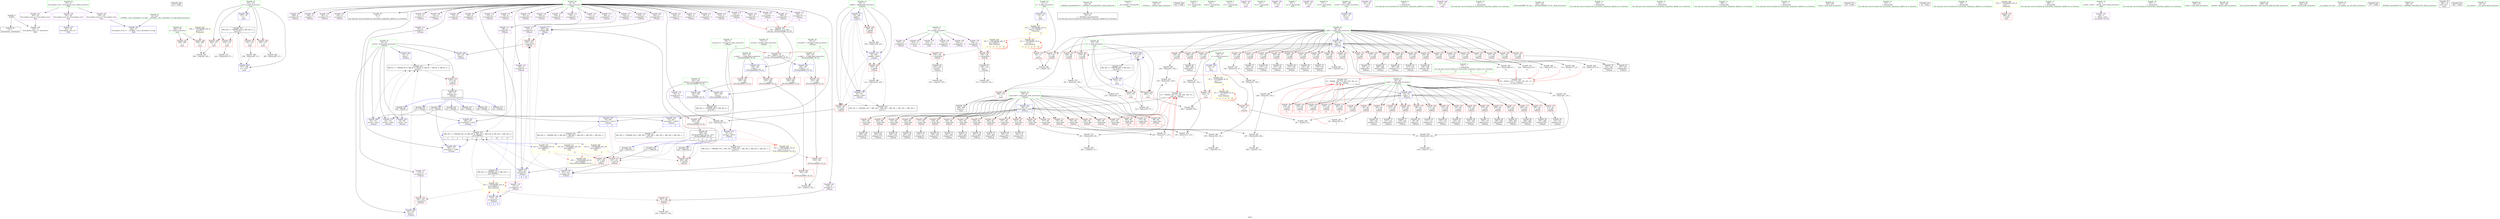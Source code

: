 digraph "SVFG" {
	label="SVFG";

	Node0x55da43661600 [shape=record,color=grey,label="{NodeID: 0\nNullPtr}"];
	Node0x55da43661600 -> Node0x55da43687810[style=solid];
	Node0x55da43661600 -> Node0x55da43695220[style=solid];
	Node0x55da436d2e30 [shape=record,color=black,label="{NodeID: 526\n413 = PHI()\n}"];
	Node0x55da436b6cf0 [shape=record,color=yellow,style=double,label="{NodeID: 443\n40V_1 = ENCHI(MR_40V_0)\npts\{370 \}\nFun[main]}"];
	Node0x55da436b6cf0 -> Node0x55da43694700[style=dashed];
	Node0x55da436b6cf0 -> Node0x55da436947d0[style=dashed];
	Node0x55da436960f0 [shape=record,color=blue,label="{NodeID: 277\n293\<--284\narrayidx108\<--\n_Z3funiii\n}"];
	Node0x55da436960f0 -> Node0x55da43694080[style=dashed];
	Node0x55da436960f0 -> Node0x55da436b38d0[style=dashed];
	Node0x55da43689e00 [shape=record,color=red,label="{NodeID: 194\n228\<--66\n\<--x.addr\n_Z3funiii\n}"];
	Node0x55da43689e00 -> Node0x55da4369b210[style=solid];
	Node0x55da43686810 [shape=record,color=purple,label="{NodeID: 111\n160\<--8\narrayidx34\<--T\n_Z3funiii\n}"];
	Node0x55da436852c0 [shape=record,color=green,label="{NodeID: 28\n43\<--49\n_ZNSt8ios_base4InitD1Ev\<--_ZNSt8ios_base4InitD1Ev_field_insensitive\n}"];
	Node0x55da436852c0 -> Node0x55da43687ae0[style=solid];
	Node0x55da436901b0 [shape=record,color=grey,label="{NodeID: 388\n206 = Binary(87, 205, )\n}"];
	Node0x55da436901b0 -> Node0x55da43690030[style=solid];
	Node0x55da4368b4c0 [shape=record,color=red,label="{NodeID: 222\n277\<--68\n\<--mask.addr\n_Z3funiii\n}"];
	Node0x55da4368b4c0 -> Node0x55da4369b990[style=solid];
	Node0x55da4368cf80 [shape=record,color=purple,label="{NodeID: 139\n138\<--11\narrayidx26\<--A\n_Z3funiii\n}"];
	Node0x55da4368cf80 -> Node0x55da43693c70[style=solid];
	Node0x55da43687be0 [shape=record,color=black,label="{NodeID: 56\n99\<--98\nidxprom\<--\n_Z3funiii\n}"];
	Node0x55da436b29d0 [shape=record,color=black,label="{NodeID: 416\nMR_16V_2 = PHI(MR_16V_3, MR_16V_1, MR_16V_1, MR_16V_1, MR_16V_1, MR_16V_1, )\npts\{73 \}\n}"];
	Node0x55da43694a40 [shape=record,color=red,label="{NodeID: 250\n419\<--371\n\<--zz\nmain\n}"];
	Node0x55da43694a40 -> Node0x55da4369bb10[style=solid];
	Node0x55da4368e6a0 [shape=record,color=red,label="{NodeID: 167\n214\<--64\n\<--y.addr\n_Z3funiii\n}"];
	Node0x55da4368e6a0 -> Node0x55da43688a80[style=solid];
	Node0x55da436892a0 [shape=record,color=black,label="{NodeID: 84\n269\<--268\nidxprom93\<--\n_Z3funiii\n}"];
	Node0x55da436667e0 [shape=record,color=green,label="{NodeID: 1\n7\<--1\n__dso_handle\<--dummyObj\nGlob }"];
	Node0x55da436d2f00 [shape=record,color=black,label="{NodeID: 527\n421 = PHI(58, )\n}"];
	Node0x55da436961c0 [shape=record,color=blue,label="{NodeID: 278\n76\<--309\nref.tmp115\<--call117\n_Z3funiii\n|{|<s2>11}}"];
	Node0x55da436961c0 -> Node0x55da43693fb0[style=dashed];
	Node0x55da436961c0 -> Node0x55da436b33d0[style=dashed];
	Node0x55da436961c0:s2 -> Node0x55da436b6940[style=dashed,color=red];
	Node0x55da43689ed0 [shape=record,color=red,label="{NodeID: 195\n241\<--66\n\<--x.addr\n_Z3funiii\n}"];
	Node0x55da43689ed0 -> Node0x55da43688dc0[style=solid];
	Node0x55da436868e0 [shape=record,color=purple,label="{NodeID: 112\n163\<--8\narrayidx36\<--T\n_Z3funiii\n}"];
	Node0x55da436853c0 [shape=record,color=green,label="{NodeID: 29\n56\<--57\n_Z3funiii\<--_Z3funiii_field_insensitive\n}"];
	Node0x55da43690330 [shape=record,color=grey,label="{NodeID: 389\n200 = Binary(199, 201, )\n}"];
	Node0x55da43690330 -> Node0x55da43695ce0[style=solid];
	Node0x55da4368b590 [shape=record,color=red,label="{NodeID: 223\n291\<--68\n\<--mask.addr\n_Z3funiii\n}"];
	Node0x55da4368b590 -> Node0x55da436895e0[style=solid];
	Node0x55da4368d050 [shape=record,color=purple,label="{NodeID: 140\n250\<--11\narrayidx81\<--A\n_Z3funiii\n}"];
	Node0x55da43687cb0 [shape=record,color=black,label="{NodeID: 57\n102\<--101\nidxprom4\<--\n_Z3funiii\n}"];
	Node0x55da436b2ed0 [shape=record,color=black,label="{NodeID: 417\nMR_18V_2 = PHI(MR_18V_5, MR_18V_1, MR_18V_1, MR_18V_1, MR_18V_1, MR_18V_1, )\npts\{75 \}\n}"];
	Node0x55da43694b10 [shape=record,color=red,label="{NodeID: 251\n427\<--371\n\<--zz\nmain\n}"];
	Node0x55da43694b10 -> Node0x55da4369b690[style=solid];
	Node0x55da4368e770 [shape=record,color=red,label="{NodeID: 168\n224\<--64\n\<--y.addr\n_Z3funiii\n|{<s0>6}}"];
	Node0x55da4368e770:s0 -> Node0x55da436d31a0[style=solid,color=red];
	Node0x55da43689370 [shape=record,color=black,label="{NodeID: 85\n272\<--271\nidxprom95\<--\n_Z3funiii\n}"];
	Node0x55da436656f0 [shape=record,color=green,label="{NodeID: 2\n14\<--1\n\<--dummyObj\nCan only get source location for instruction, argument, global var or function.|{<s0>3|<s1>17|<s2>17|<s3>17}}"];
	Node0x55da436656f0:s0 -> Node0x55da436d37f0[style=solid,color=red];
	Node0x55da436656f0:s1 -> Node0x55da436d31a0[style=solid,color=red];
	Node0x55da436656f0:s2 -> Node0x55da436d37f0[style=solid,color=red];
	Node0x55da436656f0:s3 -> Node0x55da436d3ab0[style=solid,color=red];
	Node0x55da436d30d0 [shape=record,color=black,label="{NodeID: 528\n423 = PHI()\n}"];
	Node0x55da43696290 [shape=record,color=blue,label="{NodeID: 279\n321\<--312\narrayidx124\<--\n_Z3funiii\n}"];
	Node0x55da43696290 -> Node0x55da43694080[style=dashed];
	Node0x55da43696290 -> Node0x55da436b38d0[style=dashed];
	Node0x55da43689fa0 [shape=record,color=red,label="{NodeID: 196\n251\<--66\n\<--x.addr\n_Z3funiii\n}"];
	Node0x55da43689fa0 -> Node0x55da43689030[style=solid];
	Node0x55da436869b0 [shape=record,color=purple,label="{NodeID: 113\n166\<--8\narrayidx38\<--T\n_Z3funiii\n}"];
	Node0x55da436869b0 -> Node0x55da436958d0[style=solid];
	Node0x55da436854c0 [shape=record,color=green,label="{NodeID: 30\n62\<--63\nretval\<--retval_field_insensitive\n_Z3funiii\n}"];
	Node0x55da436854c0 -> Node0x55da4368ddb0[style=solid];
	Node0x55da436854c0 -> Node0x55da43695590[style=solid];
	Node0x55da436854c0 -> Node0x55da43695660[style=solid];
	Node0x55da436854c0 -> Node0x55da43695730[style=solid];
	Node0x55da436854c0 -> Node0x55da436959a0[style=solid];
	Node0x55da436854c0 -> Node0x55da43695b40[style=solid];
	Node0x55da436854c0 -> Node0x55da43696360[style=solid];
	Node0x55da436904b0 [shape=record,color=grey,label="{NodeID: 390\n195 = Binary(87, 194, )\n}"];
	Node0x55da436904b0 -> Node0x55da4369c710[style=solid];
	Node0x55da4368b660 [shape=record,color=red,label="{NodeID: 224\n302\<--68\n\<--mask.addr\n_Z3funiii\n}"];
	Node0x55da4368b660 -> Node0x55da43689850[style=solid];
	Node0x55da4368d120 [shape=record,color=purple,label="{NodeID: 141\n253\<--11\narrayidx83\<--A\n_Z3funiii\n}"];
	Node0x55da4368d120 -> Node0x55da43693e10[style=solid];
	Node0x55da43687d80 [shape=record,color=black,label="{NodeID: 58\n105\<--104\nidxprom6\<--\n_Z3funiii\n}"];
	Node0x55da436b33d0 [shape=record,color=black,label="{NodeID: 418\nMR_20V_2 = PHI(MR_20V_5, MR_20V_1, MR_20V_1, MR_20V_1, MR_20V_1, MR_20V_1, )\npts\{77 \}\n}"];
	Node0x55da43694be0 [shape=record,color=red,label="{NodeID: 252\n404\<--373\n\<--y\nmain\n}"];
	Node0x55da43694be0 -> Node0x55da43690930[style=solid];
	Node0x55da4368e840 [shape=record,color=red,label="{NodeID: 169\n238\<--64\n\<--y.addr\n_Z3funiii\n}"];
	Node0x55da4368e840 -> Node0x55da43688cf0[style=solid];
	Node0x55da43689440 [shape=record,color=black,label="{NodeID: 86\n286\<--285\nidxprom103\<--\n_Z3funiii\n}"];
	Node0x55da43665250 [shape=record,color=green,label="{NodeID: 3\n18\<--1\n.str\<--dummyObj\nGlob }"];
	Node0x55da436d31a0 [shape=record,color=black,label="{NodeID: 529\n59 = PHI(86, 150, 170, 224, 274, 305, 14, )\n0th arg _Z3funiii }"];
	Node0x55da436d31a0 -> Node0x55da43695320[style=solid];
	Node0x55da4369ad90 [shape=record,color=grey,label="{NodeID: 363\n416 = Binary(415, 87, )\n}"];
	Node0x55da4369ad90 -> Node0x55da436969e0[style=solid];
	Node0x55da43696360 [shape=record,color=blue,label="{NodeID: 280\n62\<--334\nretval\<--\n_Z3funiii\n}"];
	Node0x55da43696360 -> Node0x55da436b24d0[style=dashed];
	Node0x55da4368a070 [shape=record,color=red,label="{NodeID: 197\n260\<--66\n\<--x.addr\n_Z3funiii\n}"];
	Node0x55da4368a070 -> Node0x55da4369be10[style=solid];
	Node0x55da43686a80 [shape=record,color=purple,label="{NodeID: 114\n177\<--8\narrayidx43\<--T\n_Z3funiii\n}"];
	Node0x55da43685590 [shape=record,color=green,label="{NodeID: 31\n64\<--65\ny.addr\<--y.addr_field_insensitive\n_Z3funiii\n}"];
	Node0x55da43685590 -> Node0x55da4368de80[style=solid];
	Node0x55da43685590 -> Node0x55da4368df50[style=solid];
	Node0x55da43685590 -> Node0x55da4368e020[style=solid];
	Node0x55da43685590 -> Node0x55da4368e0f0[style=solid];
	Node0x55da43685590 -> Node0x55da4368e1c0[style=solid];
	Node0x55da43685590 -> Node0x55da4368e290[style=solid];
	Node0x55da43685590 -> Node0x55da4368e360[style=solid];
	Node0x55da43685590 -> Node0x55da4368e430[style=solid];
	Node0x55da43685590 -> Node0x55da4368e500[style=solid];
	Node0x55da43685590 -> Node0x55da4368e5d0[style=solid];
	Node0x55da43685590 -> Node0x55da4368e6a0[style=solid];
	Node0x55da43685590 -> Node0x55da4368e770[style=solid];
	Node0x55da43685590 -> Node0x55da4368e840[style=solid];
	Node0x55da43685590 -> Node0x55da4368e910[style=solid];
	Node0x55da43685590 -> Node0x55da4368e9e0[style=solid];
	Node0x55da43685590 -> Node0x55da4368eab0[style=solid];
	Node0x55da43685590 -> Node0x55da4368eb80[style=solid];
	Node0x55da43685590 -> Node0x55da4368ec50[style=solid];
	Node0x55da43685590 -> Node0x55da4368ed20[style=solid];
	Node0x55da43685590 -> Node0x55da4368edf0[style=solid];
	Node0x55da43685590 -> Node0x55da4368eec0[style=solid];
	Node0x55da43685590 -> Node0x55da43695320[style=solid];
	Node0x55da43690630 [shape=record,color=grey,label="{NodeID: 391\n384 = cmp(382, 383, )\n}"];
	Node0x55da4368b730 [shape=record,color=red,label="{NodeID: 225\n308\<--68\n\<--mask.addr\n_Z3funiii\n|{<s0>10}}"];
	Node0x55da4368b730:s0 -> Node0x55da436d3ab0[style=solid,color=red];
	Node0x55da4368d1f0 [shape=record,color=purple,label="{NodeID: 142\n410\<--11\narrayidx\<--A\nmain\n}"];
	Node0x55da43687e50 [shape=record,color=black,label="{NodeID: 59\n112\<--111\nidxprom10\<--\n_Z3funiii\n}"];
	Node0x55da436b38d0 [shape=record,color=black,label="{NodeID: 419\nMR_22V_3 = PHI(MR_22V_16, MR_22V_6, MR_22V_1, MR_22V_8, MR_22V_1, MR_22V_2, )\npts\{100000 \}\n|{<s0>3|<s1>4|<s2>5|<s3>6|<s4>8|<s5>10|<s6>17}}"];
	Node0x55da436b38d0:s0 -> Node0x55da436b38d0[style=dashed,color=blue];
	Node0x55da436b38d0:s1 -> Node0x55da436958d0[style=dashed,color=blue];
	Node0x55da436b38d0:s2 -> Node0x55da43695a70[style=dashed,color=blue];
	Node0x55da436b38d0:s3 -> Node0x55da436bb9c0[style=dashed,color=blue];
	Node0x55da436b38d0:s4 -> Node0x55da436bb700[style=dashed,color=blue];
	Node0x55da436b38d0:s5 -> Node0x55da436bbb20[style=dashed,color=blue];
	Node0x55da436b38d0:s6 -> Node0x55da436b1ad0[style=dashed,color=blue];
	Node0x55da43694cb0 [shape=record,color=red,label="{NodeID: 253\n408\<--373\n\<--y\nmain\n}"];
	Node0x55da43694cb0 -> Node0x55da43686f40[style=solid];
	Node0x55da4368e910 [shape=record,color=red,label="{NodeID: 170\n248\<--64\n\<--y.addr\n_Z3funiii\n}"];
	Node0x55da4368e910 -> Node0x55da43688f60[style=solid];
	Node0x55da43689510 [shape=record,color=black,label="{NodeID: 87\n289\<--288\nidxprom105\<--\n_Z3funiii\n}"];
	Node0x55da436662a0 [shape=record,color=green,label="{NodeID: 4\n20\<--1\nstderr\<--dummyObj\nGlob }"];
	Node0x55da436d37f0 [shape=record,color=black,label="{NodeID: 530\n60 = PHI(14, 152, 172, 226, 276, 307, 14, )\n1st arg _Z3funiii }"];
	Node0x55da436d37f0 -> Node0x55da436953f0[style=solid];
	Node0x55da436b7070 [shape=record,color=yellow,style=double,label="{NodeID: 447\n47V_1 = ENCHI(MR_47V_0)\npts\{15 120000 \}\nFun[main]|{<s0>17|<s1>17}}"];
	Node0x55da436b7070:s0 -> Node0x55da436b50d0[style=dashed,color=red];
	Node0x55da436b7070:s1 -> Node0x55da436b64b0[style=dashed,color=red];
	Node0x55da4369af10 [shape=record,color=grey,label="{NodeID: 364\n276 = Binary(275, 87, )\n|{<s0>8}}"];
	Node0x55da4369af10:s0 -> Node0x55da436d37f0[style=solid,color=red];
	Node0x55da43696430 [shape=record,color=blue,label="{NodeID: 281\n344\<--340\n__a.addr\<--__a\n_ZSt3maxIiERKT_S2_S2_\n}"];
	Node0x55da43696430 -> Node0x55da43694220[style=dashed];
	Node0x55da43696430 -> Node0x55da436942f0[style=dashed];
	Node0x55da4368a140 [shape=record,color=red,label="{NodeID: 198\n268\<--66\n\<--x.addr\n_Z3funiii\n}"];
	Node0x55da4368a140 -> Node0x55da436892a0[style=solid];
	Node0x55da4368bc80 [shape=record,color=purple,label="{NodeID: 115\n180\<--8\narrayidx45\<--T\n_Z3funiii\n}"];
	Node0x55da43685660 [shape=record,color=green,label="{NodeID: 32\n66\<--67\nx.addr\<--x.addr_field_insensitive\n_Z3funiii\n}"];
	Node0x55da43685660 -> Node0x55da4368ef90[style=solid];
	Node0x55da43685660 -> Node0x55da4368f060[style=solid];
	Node0x55da43685660 -> Node0x55da4368f130[style=solid];
	Node0x55da43685660 -> Node0x55da4368f200[style=solid];
	Node0x55da43685660 -> Node0x55da4368f2d0[style=solid];
	Node0x55da43685660 -> Node0x55da4368f3a0[style=solid];
	Node0x55da43685660 -> Node0x55da4368f470[style=solid];
	Node0x55da43685660 -> Node0x55da4368f540[style=solid];
	Node0x55da43685660 -> Node0x55da4368f610[style=solid];
	Node0x55da43685660 -> Node0x55da4368f6e0[style=solid];
	Node0x55da43685660 -> Node0x55da4368f7b0[style=solid];
	Node0x55da43685660 -> Node0x55da4368f880[style=solid];
	Node0x55da43685660 -> Node0x55da4368f950[style=solid];
	Node0x55da43685660 -> Node0x55da4368fa20[style=solid];
	Node0x55da43685660 -> Node0x55da43689c60[style=solid];
	Node0x55da43685660 -> Node0x55da43689d30[style=solid];
	Node0x55da43685660 -> Node0x55da43689e00[style=solid];
	Node0x55da43685660 -> Node0x55da43689ed0[style=solid];
	Node0x55da43685660 -> Node0x55da43689fa0[style=solid];
	Node0x55da43685660 -> Node0x55da4368a070[style=solid];
	Node0x55da43685660 -> Node0x55da4368a140[style=solid];
	Node0x55da43685660 -> Node0x55da4368a210[style=solid];
	Node0x55da43685660 -> Node0x55da4368a2e0[style=solid];
	Node0x55da43685660 -> Node0x55da4368a3b0[style=solid];
	Node0x55da43685660 -> Node0x55da4368a480[style=solid];
	Node0x55da43685660 -> Node0x55da4368a550[style=solid];
	Node0x55da43685660 -> Node0x55da4368a620[style=solid];
	Node0x55da43685660 -> Node0x55da4368a6f0[style=solid];
	Node0x55da43685660 -> Node0x55da436953f0[style=solid];
	Node0x55da436907b0 [shape=record,color=grey,label="{NodeID: 392\n256 = cmp(255, 257, )\n}"];
	Node0x55da4368b800 [shape=record,color=red,label="{NodeID: 226\n319\<--68\n\<--mask.addr\n_Z3funiii\n}"];
	Node0x55da4368b800 -> Node0x55da43689ac0[style=solid];
	Node0x55da4368d2c0 [shape=record,color=purple,label="{NodeID: 143\n411\<--11\narraydecay\<--A\nmain\n}"];
	Node0x55da43687f20 [shape=record,color=black,label="{NodeID: 60\n115\<--114\nidxprom12\<--\n_Z3funiii\n}"];
	Node0x55da436b3dd0 [shape=record,color=black,label="{NodeID: 420\nMR_26V_3 = PHI(MR_26V_4, MR_26V_2, )\npts\{343 \}\n}"];
	Node0x55da436b3dd0 -> Node0x55da43694150[style=dashed];
	Node0x55da43694d80 [shape=record,color=red,label="{NodeID: 254\n415\<--373\n\<--y\nmain\n}"];
	Node0x55da43694d80 -> Node0x55da4369ad90[style=solid];
	Node0x55da4368e9e0 [shape=record,color=red,label="{NodeID: 171\n265\<--64\n\<--y.addr\n_Z3funiii\n}"];
	Node0x55da4368e9e0 -> Node0x55da436891d0[style=solid];
	Node0x55da436895e0 [shape=record,color=black,label="{NodeID: 88\n292\<--291\nidxprom107\<--\n_Z3funiii\n}"];
	Node0x55da436838d0 [shape=record,color=green,label="{NodeID: 5\n21\<--1\n.str.1\<--dummyObj\nGlob }"];
	Node0x55da436d3ab0 [shape=record,color=black,label="{NodeID: 531\n61 = PHI(88, 156, 173, 230, 280, 308, 14, )\n2nd arg _Z3funiii }"];
	Node0x55da436d3ab0 -> Node0x55da436954c0[style=solid];
	Node0x55da4369b090 [shape=record,color=grey,label="{NodeID: 365\n388 = Binary(387, 87, )\n}"];
	Node0x55da43696500 [shape=record,color=blue,label="{NodeID: 282\n346\<--341\n__b.addr\<--__b\n_ZSt3maxIiERKT_S2_S2_\n}"];
	Node0x55da43696500 -> Node0x55da436943c0[style=dashed];
	Node0x55da43696500 -> Node0x55da43694490[style=dashed];
	Node0x55da4368a210 [shape=record,color=red,label="{NodeID: 199\n275\<--66\n\<--x.addr\n_Z3funiii\n}"];
	Node0x55da4368a210 -> Node0x55da4369af10[style=solid];
	Node0x55da4368bd10 [shape=record,color=purple,label="{NodeID: 116\n183\<--8\narrayidx47\<--T\n_Z3funiii\n}"];
	Node0x55da4368bd10 -> Node0x55da43695a70[style=solid];
	Node0x55da43685730 [shape=record,color=green,label="{NodeID: 33\n68\<--69\nmask.addr\<--mask.addr_field_insensitive\n_Z3funiii\n}"];
	Node0x55da43685730 -> Node0x55da4368a7c0[style=solid];
	Node0x55da43685730 -> Node0x55da4368a890[style=solid];
	Node0x55da43685730 -> Node0x55da4368a960[style=solid];
	Node0x55da43685730 -> Node0x55da4368aa30[style=solid];
	Node0x55da43685730 -> Node0x55da4368ab00[style=solid];
	Node0x55da43685730 -> Node0x55da4368abd0[style=solid];
	Node0x55da43685730 -> Node0x55da4368aca0[style=solid];
	Node0x55da43685730 -> Node0x55da4368ad70[style=solid];
	Node0x55da43685730 -> Node0x55da4368ae40[style=solid];
	Node0x55da43685730 -> Node0x55da4368af10[style=solid];
	Node0x55da43685730 -> Node0x55da4368afe0[style=solid];
	Node0x55da43685730 -> Node0x55da4368b0b0[style=solid];
	Node0x55da43685730 -> Node0x55da4368b180[style=solid];
	Node0x55da43685730 -> Node0x55da4368b250[style=solid];
	Node0x55da43685730 -> Node0x55da4368b320[style=solid];
	Node0x55da43685730 -> Node0x55da4368b3f0[style=solid];
	Node0x55da43685730 -> Node0x55da4368b4c0[style=solid];
	Node0x55da43685730 -> Node0x55da4368b590[style=solid];
	Node0x55da43685730 -> Node0x55da4368b660[style=solid];
	Node0x55da43685730 -> Node0x55da4368b730[style=solid];
	Node0x55da43685730 -> Node0x55da4368b800[style=solid];
	Node0x55da43685730 -> Node0x55da4368b8d0[style=solid];
	Node0x55da43685730 -> Node0x55da436954c0[style=solid];
	Node0x55da43690930 [shape=record,color=grey,label="{NodeID: 393\n406 = cmp(404, 405, )\n}"];
	Node0x55da4368b8d0 [shape=record,color=red,label="{NodeID: 227\n331\<--68\n\<--mask.addr\n_Z3funiii\n}"];
	Node0x55da4368b8d0 -> Node0x55da43686cd0[style=solid];
	Node0x55da4368d390 [shape=record,color=purple,label="{NodeID: 144\n376\<--18\n\<--.str\nmain\n}"];
	Node0x55da43687ff0 [shape=record,color=black,label="{NodeID: 61\n118\<--117\nidxprom14\<--\n_Z3funiii\n}"];
	Node0x55da43694e50 [shape=record,color=blue,label="{NodeID: 255\n13\<--14\nw\<--\nGlob }"];
	Node0x55da43694e50 -> Node0x55da436b7070[style=dashed];
	Node0x55da4368eab0 [shape=record,color=red,label="{NodeID: 172\n274\<--64\n\<--y.addr\n_Z3funiii\n|{<s0>8}}"];
	Node0x55da4368eab0:s0 -> Node0x55da436d31a0[style=solid,color=red];
	Node0x55da436896b0 [shape=record,color=black,label="{NodeID: 89\n297\<--296\nidxprom109\<--\n_Z3funiii\n}"];
	Node0x55da43683960 [shape=record,color=green,label="{NodeID: 6\n23\<--1\n.str.2\<--dummyObj\nGlob }"];
	Node0x55da436d3d70 [shape=record,color=black,label="{NodeID: 532\n340 = PHI(222, 273, 304, )\n0th arg _ZSt3maxIiERKT_S2_S2_ }"];
	Node0x55da436d3d70 -> Node0x55da43696430[style=solid];
	Node0x55da4369b210 [shape=record,color=grey,label="{NodeID: 366\n229 = Binary(87, 228, )\n}"];
	Node0x55da4369b210 -> Node0x55da4369b390[style=solid];
	Node0x55da436965d0 [shape=record,color=blue,label="{NodeID: 283\n342\<--356\nretval\<--\n_ZSt3maxIiERKT_S2_S2_\n}"];
	Node0x55da436965d0 -> Node0x55da436b3dd0[style=dashed];
	Node0x55da4368a2e0 [shape=record,color=red,label="{NodeID: 200\n278\<--66\n\<--x.addr\n_Z3funiii\n}"];
	Node0x55da4368a2e0 -> Node0x55da4369b810[style=solid];
	Node0x55da4368bda0 [shape=record,color=purple,label="{NodeID: 117\n216\<--8\narrayidx64\<--T\n_Z3funiii\n}"];
	Node0x55da43685800 [shape=record,color=green,label="{NodeID: 34\n70\<--71\nadd49\<--add49_field_insensitive\n_Z3funiii\n}"];
	Node0x55da43685800 -> Node0x55da4368b9a0[style=solid];
	Node0x55da43685800 -> Node0x55da4368ba70[style=solid];
	Node0x55da43685800 -> Node0x55da4368bb40[style=solid];
	Node0x55da43685800 -> Node0x55da43695c10[style=solid];
	Node0x55da43685800 -> Node0x55da43695ce0[style=solid];
	Node0x55da43685800 -> Node0x55da43695db0[style=solid];
	Node0x55da43690ab0 [shape=record,color=grey,label="{NodeID: 394\n263 = cmp(262, 14, )\n}"];
	Node0x55da4368b9a0 [shape=record,color=red,label="{NodeID: 228\n199\<--70\n\<--add49\n_Z3funiii\n}"];
	Node0x55da4368b9a0 -> Node0x55da43690330[style=solid];
	Node0x55da4368d460 [shape=record,color=purple,label="{NodeID: 145\n390\<--21\n\<--.str.1\nmain\n}"];
	Node0x55da436880c0 [shape=record,color=black,label="{NodeID: 62\n124\<--123\nidxprom17\<--\n_Z3funiii\n}"];
	Node0x55da43694f20 [shape=record,color=blue,label="{NodeID: 256\n16\<--14\nh\<--\nGlob }"];
	Node0x55da43694f20 -> Node0x55da436b6b30[style=dashed];
	Node0x55da4368eb80 [shape=record,color=red,label="{NodeID: 173\n285\<--64\n\<--y.addr\n_Z3funiii\n}"];
	Node0x55da4368eb80 -> Node0x55da43689440[style=solid];
	Node0x55da43689780 [shape=record,color=black,label="{NodeID: 90\n300\<--299\nidxprom111\<--\n_Z3funiii\n}"];
	Node0x55da436839f0 [shape=record,color=green,label="{NodeID: 7\n25\<--1\n.str.3\<--dummyObj\nGlob }"];
	Node0x55da436d3f00 [shape=record,color=black,label="{NodeID: 533\n341 = PHI(72, 74, 76, )\n1st arg _ZSt3maxIiERKT_S2_S2_ }"];
	Node0x55da436d3f00 -> Node0x55da43696500[style=solid];
	Node0x55da4369b390 [shape=record,color=grey,label="{NodeID: 367\n230 = Binary(227, 229, )\n|{<s0>6}}"];
	Node0x55da4369b390:s0 -> Node0x55da436d3ab0[style=solid,color=red];
	Node0x55da436966a0 [shape=record,color=blue,label="{NodeID: 284\n342\<--359\nretval\<--\n_ZSt3maxIiERKT_S2_S2_\n}"];
	Node0x55da436966a0 -> Node0x55da436b3dd0[style=dashed];
	Node0x55da4368a3b0 [shape=record,color=red,label="{NodeID: 201\n288\<--66\n\<--x.addr\n_Z3funiii\n}"];
	Node0x55da4368a3b0 -> Node0x55da43689510[style=solid];
	Node0x55da4368be70 [shape=record,color=purple,label="{NodeID: 118\n219\<--8\narrayidx66\<--T\n_Z3funiii\n}"];
	Node0x55da436858d0 [shape=record,color=green,label="{NodeID: 35\n72\<--73\nref.tmp\<--ref.tmp_field_insensitive\n_Z3funiii\n|{|<s1>7}}"];
	Node0x55da436858d0 -> Node0x55da43695e80[style=solid];
	Node0x55da436858d0:s1 -> Node0x55da436d3f00[style=solid,color=red];
	Node0x55da43690c30 [shape=record,color=grey,label="{NodeID: 395\n141 = cmp(140, 142, )\n}"];
	Node0x55da4368ba70 [shape=record,color=red,label="{NodeID: 229\n210\<--70\n\<--add49\n_Z3funiii\n}"];
	Node0x55da4368ba70 -> Node0x55da4368feb0[style=solid];
	Node0x55da4368d530 [shape=record,color=purple,label="{NodeID: 146\n400\<--23\n\<--.str.2\nmain\n}"];
	Node0x55da43688190 [shape=record,color=black,label="{NodeID: 63\n127\<--126\nidxprom19\<--\n_Z3funiii\n}"];
	Node0x55da436b50d0 [shape=record,color=yellow,style=double,label="{NodeID: 423\n2V_1 = ENCHI(MR_2V_0)\npts\{15 \}\nFun[_Z3funiii]|{|<s1>3|<s2>4|<s3>5|<s4>6|<s5>8|<s6>10}}"];
	Node0x55da436b50d0 -> Node0x55da4368da70[style=dashed];
	Node0x55da436b50d0:s1 -> Node0x55da436b50d0[style=dashed,color=red];
	Node0x55da436b50d0:s2 -> Node0x55da436b50d0[style=dashed,color=red];
	Node0x55da436b50d0:s3 -> Node0x55da436b50d0[style=dashed,color=red];
	Node0x55da436b50d0:s4 -> Node0x55da436b50d0[style=dashed,color=red];
	Node0x55da436b50d0:s5 -> Node0x55da436b50d0[style=dashed,color=red];
	Node0x55da436b50d0:s6 -> Node0x55da436b50d0[style=dashed,color=red];
	Node0x55da43695020 [shape=record,color=blue,label="{NodeID: 257\n451\<--30\nllvm.global_ctors_0\<--\nGlob }"];
	Node0x55da4368ec50 [shape=record,color=red,label="{NodeID: 174\n296\<--64\n\<--y.addr\n_Z3funiii\n}"];
	Node0x55da4368ec50 -> Node0x55da436896b0[style=solid];
	Node0x55da43689850 [shape=record,color=black,label="{NodeID: 91\n303\<--302\nidxprom113\<--\n_Z3funiii\n}"];
	Node0x55da43683a80 [shape=record,color=green,label="{NodeID: 8\n27\<--1\n.str.4\<--dummyObj\nGlob }"];
	Node0x55da4369b510 [shape=record,color=grey,label="{NodeID: 368\n232 = Binary(223, 231, )\n}"];
	Node0x55da4369b510 -> Node0x55da43695e80[style=solid];
	Node0x55da43696770 [shape=record,color=blue,label="{NodeID: 285\n367\<--14\nretval\<--\nmain\n}"];
	Node0x55da4368a480 [shape=record,color=red,label="{NodeID: 202\n299\<--66\n\<--x.addr\n_Z3funiii\n}"];
	Node0x55da4368a480 -> Node0x55da43689780[style=solid];
	Node0x55da4368bf40 [shape=record,color=purple,label="{NodeID: 119\n222\<--8\narrayidx68\<--T\n_Z3funiii\n|{<s0>7}}"];
	Node0x55da4368bf40:s0 -> Node0x55da436d3d70[style=solid,color=red];
	Node0x55da436859a0 [shape=record,color=green,label="{NodeID: 36\n74\<--75\nref.tmp97\<--ref.tmp97_field_insensitive\n_Z3funiii\n|{|<s1>9}}"];
	Node0x55da436859a0 -> Node0x55da43696020[style=solid];
	Node0x55da436859a0:s1 -> Node0x55da436d3f00[style=solid,color=red];
	Node0x55da43690db0 [shape=record,color=grey,label="{NodeID: 396\n197 = cmp(196, 14, )\n}"];
	Node0x55da4368bb40 [shape=record,color=red,label="{NodeID: 230\n223\<--70\n\<--add49\n_Z3funiii\n}"];
	Node0x55da4368bb40 -> Node0x55da4369b510[style=solid];
	Node0x55da4368d600 [shape=record,color=purple,label="{NodeID: 147\n412\<--25\n\<--.str.3\nmain\n}"];
	Node0x55da43688260 [shape=record,color=black,label="{NodeID: 64\n130\<--129\nidxprom21\<--\n_Z3funiii\n}"];
	Node0x55da436b5bf0 [shape=record,color=yellow,style=double,label="{NodeID: 424\n4V_1 = ENCHI(MR_4V_0)\npts\{17 \}\nFun[_Z3funiii]|{|<s1>3|<s2>4|<s3>5|<s4>6|<s5>8|<s6>10}}"];
	Node0x55da436b5bf0 -> Node0x55da4368db40[style=dashed];
	Node0x55da436b5bf0:s1 -> Node0x55da436b5bf0[style=dashed,color=red];
	Node0x55da436b5bf0:s2 -> Node0x55da436b5bf0[style=dashed,color=red];
	Node0x55da436b5bf0:s3 -> Node0x55da436b5bf0[style=dashed,color=red];
	Node0x55da436b5bf0:s4 -> Node0x55da436b5bf0[style=dashed,color=red];
	Node0x55da436b5bf0:s5 -> Node0x55da436b5bf0[style=dashed,color=red];
	Node0x55da436b5bf0:s6 -> Node0x55da436b5bf0[style=dashed,color=red];
	Node0x55da43695120 [shape=record,color=blue,label="{NodeID: 258\n452\<--31\nllvm.global_ctors_1\<--_GLOBAL__sub_I_dzwiedziu_4_0.cpp\nGlob }"];
	Node0x55da4368ed20 [shape=record,color=red,label="{NodeID: 175\n305\<--64\n\<--y.addr\n_Z3funiii\n|{<s0>10}}"];
	Node0x55da4368ed20:s0 -> Node0x55da436d31a0[style=solid,color=red];
	Node0x55da43689920 [shape=record,color=black,label="{NodeID: 92\n314\<--313\nidxprom119\<--\n_Z3funiii\n}"];
	Node0x55da436842c0 [shape=record,color=green,label="{NodeID: 9\n30\<--1\n\<--dummyObj\nCan only get source location for instruction, argument, global var or function.}"];
	Node0x55da4369b690 [shape=record,color=grey,label="{NodeID: 369\n428 = Binary(427, 87, )\n}"];
	Node0x55da4369b690 -> Node0x55da43696ab0[style=solid];
	Node0x55da43696840 [shape=record,color=blue,label="{NodeID: 286\n371\<--14\nzz\<--\nmain\n}"];
	Node0x55da43696840 -> Node0x55da436b10d0[style=dashed];
	Node0x55da4368a550 [shape=record,color=red,label="{NodeID: 203\n306\<--66\n\<--x.addr\n_Z3funiii\n}"];
	Node0x55da4368a550 -> Node0x55da4368fd30[style=solid];
	Node0x55da4368c010 [shape=record,color=purple,label="{NodeID: 120\n240\<--8\narrayidx75\<--T\n_Z3funiii\n}"];
	Node0x55da43685a70 [shape=record,color=green,label="{NodeID: 37\n76\<--77\nref.tmp115\<--ref.tmp115_field_insensitive\n_Z3funiii\n|{|<s1>11}}"];
	Node0x55da43685a70 -> Node0x55da436961c0[style=solid];
	Node0x55da43685a70:s1 -> Node0x55da436d3f00[style=solid,color=red];
	Node0x55da43690f30 [shape=record,color=grey,label="{NodeID: 397\n108 = cmp(107, 109, )\n}"];
	Node0x55da43693b10 [shape=record,color=red,label="{NodeID: 231\n107\<--106\n\<--arrayidx7\n_Z3funiii\n}"];
	Node0x55da43693b10 -> Node0x55da43690f30[style=solid];
	Node0x55da4368d6d0 [shape=record,color=purple,label="{NodeID: 148\n422\<--27\n\<--.str.4\nmain\n}"];
	Node0x55da43688330 [shape=record,color=black,label="{NodeID: 65\n134\<--133\nidxprom23\<--\n_Z3funiii\n}"];
	Node0x55da436bb700 [shape=record,color=yellow,style=double,label="{NodeID: 508\n22V_11 = CSCHI(MR_22V_10)\npts\{100000 \}\nCS[]|{|<s2>9}}"];
	Node0x55da436bb700 -> Node0x55da43693ee0[style=dashed];
	Node0x55da436bb700 -> Node0x55da436960f0[style=dashed];
	Node0x55da436bb700:s2 -> Node0x55da436b6860[style=dashed,color=red];
	Node0x55da43695220 [shape=record,color=blue, style = dotted,label="{NodeID: 259\n453\<--3\nllvm.global_ctors_2\<--dummyVal\nGlob }"];
	Node0x55da4368edf0 [shape=record,color=red,label="{NodeID: 176\n313\<--64\n\<--y.addr\n_Z3funiii\n}"];
	Node0x55da4368edf0 -> Node0x55da43689920[style=solid];
	Node0x55da436899f0 [shape=record,color=black,label="{NodeID: 93\n317\<--316\nidxprom121\<--\n_Z3funiii\n}"];
	Node0x55da43684350 [shape=record,color=green,label="{NodeID: 10\n87\<--1\n\<--dummyObj\nCan only get source location for instruction, argument, global var or function.}"];
	Node0x55da4369b810 [shape=record,color=grey,label="{NodeID: 370\n279 = Binary(87, 278, )\n}"];
	Node0x55da4369b810 -> Node0x55da4369b990[style=solid];
	Node0x55da43696910 [shape=record,color=blue,label="{NodeID: 287\n373\<--14\ny\<--\nmain\n}"];
	Node0x55da43696910 -> Node0x55da43694be0[style=dashed];
	Node0x55da43696910 -> Node0x55da43694cb0[style=dashed];
	Node0x55da43696910 -> Node0x55da43694d80[style=dashed];
	Node0x55da43696910 -> Node0x55da436969e0[style=dashed];
	Node0x55da43696910 -> Node0x55da436b15d0[style=dashed];
	Node0x55da4368a620 [shape=record,color=red,label="{NodeID: 204\n316\<--66\n\<--x.addr\n_Z3funiii\n}"];
	Node0x55da4368a620 -> Node0x55da436899f0[style=solid];
	Node0x55da4368c0e0 [shape=record,color=purple,label="{NodeID: 121\n243\<--8\narrayidx77\<--T\n_Z3funiii\n}"];
	Node0x55da43685b40 [shape=record,color=green,label="{NodeID: 38\n235\<--236\n_ZSt3maxIiERKT_S2_S2_\<--_ZSt3maxIiERKT_S2_S2__field_insensitive\n}"];
	Node0x55da436910b0 [shape=record,color=grey,label="{NodeID: 398\n83 = cmp(81, 82, )\n}"];
	Node0x55da43693ba0 [shape=record,color=red,label="{NodeID: 232\n120\<--119\n\<--arrayidx15\n_Z3funiii\n}"];
	Node0x55da43693ba0 -> Node0x55da43695730[style=solid];
	Node0x55da4368d7a0 [shape=record,color=purple,label="{NodeID: 149\n451\<--29\nllvm.global_ctors_0\<--llvm.global_ctors\nGlob }"];
	Node0x55da4368d7a0 -> Node0x55da43695020[style=solid];
	Node0x55da43688400 [shape=record,color=black,label="{NodeID: 66\n137\<--136\nidxprom25\<--\n_Z3funiii\n}"];
	Node0x55da43695320 [shape=record,color=blue,label="{NodeID: 260\n64\<--59\ny.addr\<--y\n_Z3funiii\n}"];
	Node0x55da43695320 -> Node0x55da4368de80[style=dashed];
	Node0x55da43695320 -> Node0x55da4368df50[style=dashed];
	Node0x55da43695320 -> Node0x55da4368e020[style=dashed];
	Node0x55da43695320 -> Node0x55da4368e0f0[style=dashed];
	Node0x55da43695320 -> Node0x55da4368e1c0[style=dashed];
	Node0x55da43695320 -> Node0x55da4368e290[style=dashed];
	Node0x55da43695320 -> Node0x55da4368e360[style=dashed];
	Node0x55da43695320 -> Node0x55da4368e430[style=dashed];
	Node0x55da43695320 -> Node0x55da4368e500[style=dashed];
	Node0x55da43695320 -> Node0x55da4368e5d0[style=dashed];
	Node0x55da43695320 -> Node0x55da4368e6a0[style=dashed];
	Node0x55da43695320 -> Node0x55da4368e770[style=dashed];
	Node0x55da43695320 -> Node0x55da4368e840[style=dashed];
	Node0x55da43695320 -> Node0x55da4368e910[style=dashed];
	Node0x55da43695320 -> Node0x55da4368e9e0[style=dashed];
	Node0x55da43695320 -> Node0x55da4368eab0[style=dashed];
	Node0x55da43695320 -> Node0x55da4368eb80[style=dashed];
	Node0x55da43695320 -> Node0x55da4368ec50[style=dashed];
	Node0x55da43695320 -> Node0x55da4368ed20[style=dashed];
	Node0x55da43695320 -> Node0x55da4368edf0[style=dashed];
	Node0x55da43695320 -> Node0x55da4368eec0[style=dashed];
	Node0x55da4368eec0 [shape=record,color=red,label="{NodeID: 177\n325\<--64\n\<--y.addr\n_Z3funiii\n}"];
	Node0x55da4368eec0 -> Node0x55da43689b90[style=solid];
	Node0x55da43689ac0 [shape=record,color=black,label="{NodeID: 94\n320\<--319\nidxprom123\<--\n_Z3funiii\n}"];
	Node0x55da436843e0 [shape=record,color=green,label="{NodeID: 11\n109\<--1\n\<--dummyObj\nCan only get source location for instruction, argument, global var or function.}"];
	Node0x55da4369b990 [shape=record,color=grey,label="{NodeID: 371\n280 = Binary(277, 279, )\n|{<s0>8}}"];
	Node0x55da4369b990:s0 -> Node0x55da436d3ab0[style=solid,color=red];
	Node0x55da436969e0 [shape=record,color=blue,label="{NodeID: 288\n373\<--416\ny\<--inc\nmain\n}"];
	Node0x55da436969e0 -> Node0x55da43694be0[style=dashed];
	Node0x55da436969e0 -> Node0x55da43694cb0[style=dashed];
	Node0x55da436969e0 -> Node0x55da43694d80[style=dashed];
	Node0x55da436969e0 -> Node0x55da436969e0[style=dashed];
	Node0x55da436969e0 -> Node0x55da436b15d0[style=dashed];
	Node0x55da4368a6f0 [shape=record,color=red,label="{NodeID: 205\n328\<--66\n\<--x.addr\n_Z3funiii\n}"];
	Node0x55da4368a6f0 -> Node0x55da43686c00[style=solid];
	Node0x55da4368c1b0 [shape=record,color=purple,label="{NodeID: 122\n246\<--8\narrayidx79\<--T\n_Z3funiii\n}"];
	Node0x55da4368c1b0 -> Node0x55da43695f50[style=solid];
	Node0x55da43685c40 [shape=record,color=green,label="{NodeID: 39\n342\<--343\nretval\<--retval_field_insensitive\n_ZSt3maxIiERKT_S2_S2_\n}"];
	Node0x55da43685c40 -> Node0x55da43694150[style=solid];
	Node0x55da43685c40 -> Node0x55da436965d0[style=solid];
	Node0x55da43685c40 -> Node0x55da436966a0[style=solid];
	Node0x55da43691230 [shape=record,color=grey,label="{NodeID: 399\n94 = cmp(92, 93, )\n}"];
	Node0x55da43693c70 [shape=record,color=red,label="{NodeID: 233\n139\<--138\n\<--arrayidx26\n_Z3funiii\n}"];
	Node0x55da43693c70 -> Node0x55da436884d0[style=solid];
	Node0x55da4368d870 [shape=record,color=purple,label="{NodeID: 150\n452\<--29\nllvm.global_ctors_1\<--llvm.global_ctors\nGlob }"];
	Node0x55da4368d870 -> Node0x55da43695120[style=solid];
	Node0x55da436884d0 [shape=record,color=black,label="{NodeID: 67\n140\<--139\nconv\<--\n_Z3funiii\n}"];
	Node0x55da436884d0 -> Node0x55da43690c30[style=solid];
	Node0x55da436bb9c0 [shape=record,color=yellow,style=double,label="{NodeID: 510\n22V_9 = CSCHI(MR_22V_4)\npts\{100000 \}\nCS[]|{|<s2>7}}"];
	Node0x55da436bb9c0 -> Node0x55da43693d40[style=dashed];
	Node0x55da436bb9c0 -> Node0x55da43695f50[style=dashed];
	Node0x55da436bb9c0:s2 -> Node0x55da436b6860[style=dashed,color=red];
	Node0x55da436953f0 [shape=record,color=blue,label="{NodeID: 261\n66\<--60\nx.addr\<--x\n_Z3funiii\n}"];
	Node0x55da436953f0 -> Node0x55da4368ef90[style=dashed];
	Node0x55da436953f0 -> Node0x55da4368f060[style=dashed];
	Node0x55da436953f0 -> Node0x55da4368f130[style=dashed];
	Node0x55da436953f0 -> Node0x55da4368f200[style=dashed];
	Node0x55da436953f0 -> Node0x55da4368f2d0[style=dashed];
	Node0x55da436953f0 -> Node0x55da4368f3a0[style=dashed];
	Node0x55da436953f0 -> Node0x55da4368f470[style=dashed];
	Node0x55da436953f0 -> Node0x55da4368f540[style=dashed];
	Node0x55da436953f0 -> Node0x55da4368f610[style=dashed];
	Node0x55da436953f0 -> Node0x55da4368f6e0[style=dashed];
	Node0x55da436953f0 -> Node0x55da4368f7b0[style=dashed];
	Node0x55da436953f0 -> Node0x55da4368f880[style=dashed];
	Node0x55da436953f0 -> Node0x55da4368f950[style=dashed];
	Node0x55da436953f0 -> Node0x55da4368fa20[style=dashed];
	Node0x55da436953f0 -> Node0x55da43689c60[style=dashed];
	Node0x55da436953f0 -> Node0x55da43689d30[style=dashed];
	Node0x55da436953f0 -> Node0x55da43689e00[style=dashed];
	Node0x55da436953f0 -> Node0x55da43689ed0[style=dashed];
	Node0x55da436953f0 -> Node0x55da43689fa0[style=dashed];
	Node0x55da436953f0 -> Node0x55da4368a070[style=dashed];
	Node0x55da436953f0 -> Node0x55da4368a140[style=dashed];
	Node0x55da436953f0 -> Node0x55da4368a210[style=dashed];
	Node0x55da436953f0 -> Node0x55da4368a2e0[style=dashed];
	Node0x55da436953f0 -> Node0x55da4368a3b0[style=dashed];
	Node0x55da436953f0 -> Node0x55da4368a480[style=dashed];
	Node0x55da436953f0 -> Node0x55da4368a550[style=dashed];
	Node0x55da436953f0 -> Node0x55da4368a620[style=dashed];
	Node0x55da436953f0 -> Node0x55da4368a6f0[style=dashed];
	Node0x55da4368ef90 [shape=record,color=red,label="{NodeID: 178\n81\<--66\n\<--x.addr\n_Z3funiii\n}"];
	Node0x55da4368ef90 -> Node0x55da436910b0[style=solid];
	Node0x55da43689b90 [shape=record,color=black,label="{NodeID: 95\n326\<--325\nidxprom127\<--\n_Z3funiii\n}"];
	Node0x55da43684470 [shape=record,color=green,label="{NodeID: 12\n142\<--1\n\<--dummyObj\nCan only get source location for instruction, argument, global var or function.}"];
	Node0x55da4369bb10 [shape=record,color=grey,label="{NodeID: 372\n420 = Binary(419, 87, )\n}"];
	Node0x55da43696ab0 [shape=record,color=blue,label="{NodeID: 289\n371\<--428\nzz\<--inc11\nmain\n}"];
	Node0x55da43696ab0 -> Node0x55da436b10d0[style=dashed];
	Node0x55da4368a7c0 [shape=record,color=red,label="{NodeID: 206\n88\<--68\n\<--mask.addr\n_Z3funiii\n|{<s0>3}}"];
	Node0x55da4368a7c0:s0 -> Node0x55da436d3ab0[style=solid,color=red];
	Node0x55da4368c280 [shape=record,color=purple,label="{NodeID: 123\n267\<--8\narrayidx92\<--T\n_Z3funiii\n}"];
	Node0x55da43685d10 [shape=record,color=green,label="{NodeID: 40\n344\<--345\n__a.addr\<--__a.addr_field_insensitive\n_ZSt3maxIiERKT_S2_S2_\n}"];
	Node0x55da43685d10 -> Node0x55da43694220[style=solid];
	Node0x55da43685d10 -> Node0x55da436942f0[style=solid];
	Node0x55da43685d10 -> Node0x55da43696430[style=solid];
	Node0x55da436913b0 [shape=record,color=grey,label="{NodeID: 400\n148 = cmp(147, 14, )\n}"];
	Node0x55da43693d40 [shape=record,color=red,label="{NodeID: 234\n237\<--234\n\<--call73\n_Z3funiii\n}"];
	Node0x55da43693d40 -> Node0x55da43695f50[style=solid];
	Node0x55da4368d970 [shape=record,color=purple,label="{NodeID: 151\n453\<--29\nllvm.global_ctors_2\<--llvm.global_ctors\nGlob }"];
	Node0x55da4368d970 -> Node0x55da43695220[style=solid];
	Node0x55da436885a0 [shape=record,color=black,label="{NodeID: 68\n159\<--158\nidxprom33\<--\n_Z3funiii\n}"];
	Node0x55da436bbb20 [shape=record,color=yellow,style=double,label="{NodeID: 511\n22V_14 = CSCHI(MR_22V_10)\npts\{100000 \}\nCS[]|{|<s2>11}}"];
	Node0x55da436bbb20 -> Node0x55da43693fb0[style=dashed];
	Node0x55da436bbb20 -> Node0x55da43696290[style=dashed];
	Node0x55da436bbb20:s2 -> Node0x55da436b6860[style=dashed,color=red];
	Node0x55da436954c0 [shape=record,color=blue,label="{NodeID: 262\n68\<--61\nmask.addr\<--mask\n_Z3funiii\n}"];
	Node0x55da436954c0 -> Node0x55da4368a7c0[style=dashed];
	Node0x55da436954c0 -> Node0x55da4368a890[style=dashed];
	Node0x55da436954c0 -> Node0x55da4368a960[style=dashed];
	Node0x55da436954c0 -> Node0x55da4368aa30[style=dashed];
	Node0x55da436954c0 -> Node0x55da4368ab00[style=dashed];
	Node0x55da436954c0 -> Node0x55da4368abd0[style=dashed];
	Node0x55da436954c0 -> Node0x55da4368aca0[style=dashed];
	Node0x55da436954c0 -> Node0x55da4368ad70[style=dashed];
	Node0x55da436954c0 -> Node0x55da4368ae40[style=dashed];
	Node0x55da436954c0 -> Node0x55da4368af10[style=dashed];
	Node0x55da436954c0 -> Node0x55da4368afe0[style=dashed];
	Node0x55da436954c0 -> Node0x55da4368b0b0[style=dashed];
	Node0x55da436954c0 -> Node0x55da4368b180[style=dashed];
	Node0x55da436954c0 -> Node0x55da4368b250[style=dashed];
	Node0x55da436954c0 -> Node0x55da4368b320[style=dashed];
	Node0x55da436954c0 -> Node0x55da4368b3f0[style=dashed];
	Node0x55da436954c0 -> Node0x55da4368b4c0[style=dashed];
	Node0x55da436954c0 -> Node0x55da4368b590[style=dashed];
	Node0x55da436954c0 -> Node0x55da4368b660[style=dashed];
	Node0x55da436954c0 -> Node0x55da4368b730[style=dashed];
	Node0x55da436954c0 -> Node0x55da4368b800[style=dashed];
	Node0x55da436954c0 -> Node0x55da4368b8d0[style=dashed];
	Node0x55da4368f060 [shape=record,color=red,label="{NodeID: 179\n101\<--66\n\<--x.addr\n_Z3funiii\n}"];
	Node0x55da4368f060 -> Node0x55da43687cb0[style=solid];
	Node0x55da43686c00 [shape=record,color=black,label="{NodeID: 96\n329\<--328\nidxprom129\<--\n_Z3funiii\n}"];
	Node0x55da43684540 [shape=record,color=green,label="{NodeID: 13\n188\<--1\n\<--dummyObj\nCan only get source location for instruction, argument, global var or function.}"];
	Node0x55da4369bc90 [shape=record,color=grey,label="{NodeID: 373\n226 = Binary(225, 87, )\n|{<s0>6}}"];
	Node0x55da4369bc90:s0 -> Node0x55da436d37f0[style=solid,color=red];
	Node0x55da4368a890 [shape=record,color=red,label="{NodeID: 207\n104\<--68\n\<--mask.addr\n_Z3funiii\n}"];
	Node0x55da4368a890 -> Node0x55da43687d80[style=solid];
	Node0x55da4368c350 [shape=record,color=purple,label="{NodeID: 124\n270\<--8\narrayidx94\<--T\n_Z3funiii\n}"];
	Node0x55da43685de0 [shape=record,color=green,label="{NodeID: 41\n346\<--347\n__b.addr\<--__b.addr_field_insensitive\n_ZSt3maxIiERKT_S2_S2_\n}"];
	Node0x55da43685de0 -> Node0x55da436943c0[style=solid];
	Node0x55da43685de0 -> Node0x55da43694490[style=solid];
	Node0x55da43685de0 -> Node0x55da43696500[style=solid];
	Node0x55da43691530 [shape=record,color=grey,label="{NodeID: 401\n208 = cmp(207, 14, )\n}"];
	Node0x55da43693e10 [shape=record,color=red,label="{NodeID: 235\n254\<--253\n\<--arrayidx83\n_Z3funiii\n}"];
	Node0x55da43693e10 -> Node0x55da43689100[style=solid];
	Node0x55da4368da70 [shape=record,color=red,label="{NodeID: 152\n82\<--13\n\<--w\n_Z3funiii\n}"];
	Node0x55da4368da70 -> Node0x55da436910b0[style=solid];
	Node0x55da43688670 [shape=record,color=black,label="{NodeID: 69\n162\<--161\nidxprom35\<--\n_Z3funiii\n}"];
	Node0x55da43695590 [shape=record,color=blue,label="{NodeID: 263\n62\<--89\nretval\<--call\n_Z3funiii\n}"];
	Node0x55da43695590 -> Node0x55da436b24d0[style=dashed];
	Node0x55da4368f130 [shape=record,color=red,label="{NodeID: 180\n114\<--66\n\<--x.addr\n_Z3funiii\n}"];
	Node0x55da4368f130 -> Node0x55da43687f20[style=solid];
	Node0x55da43686cd0 [shape=record,color=black,label="{NodeID: 97\n332\<--331\nidxprom131\<--\n_Z3funiii\n}"];
	Node0x55da43684610 [shape=record,color=green,label="{NodeID: 14\n201\<--1\n\<--dummyObj\nCan only get source location for instruction, argument, global var or function.}"];
	Node0x55da4369be10 [shape=record,color=grey,label="{NodeID: 374\n261 = Binary(87, 260, )\n}"];
	Node0x55da4369be10 -> Node0x55da4369bf90[style=solid];
	Node0x55da4368a960 [shape=record,color=red,label="{NodeID: 208\n117\<--68\n\<--mask.addr\n_Z3funiii\n}"];
	Node0x55da4368a960 -> Node0x55da43687ff0[style=solid];
	Node0x55da4368c420 [shape=record,color=purple,label="{NodeID: 125\n273\<--8\narrayidx96\<--T\n_Z3funiii\n|{<s0>9}}"];
	Node0x55da4368c420:s0 -> Node0x55da436d3d70[style=solid,color=red];
	Node0x55da43685eb0 [shape=record,color=green,label="{NodeID: 42\n364\<--365\nmain\<--main_field_insensitive\n}"];
	Node0x55da436916b0 [shape=record,color=grey,label="{NodeID: 402\n354 = cmp(351, 353, )\n}"];
	Node0x55da43693ee0 [shape=record,color=red,label="{NodeID: 236\n284\<--283\n\<--call102\n_Z3funiii\n}"];
	Node0x55da43693ee0 -> Node0x55da436960f0[style=solid];
	Node0x55da4368db40 [shape=record,color=red,label="{NodeID: 153\n93\<--16\n\<--h\n_Z3funiii\n}"];
	Node0x55da4368db40 -> Node0x55da43691230[style=solid];
	Node0x55da43688740 [shape=record,color=black,label="{NodeID: 70\n165\<--164\nidxprom37\<--\n_Z3funiii\n}"];
	Node0x55da436d02e0 [shape=record,color=black,label="{NodeID: 513\n391 = PHI()\n}"];
	Node0x55da43695660 [shape=record,color=blue,label="{NodeID: 264\n62\<--14\nretval\<--\n_Z3funiii\n}"];
	Node0x55da43695660 -> Node0x55da436b24d0[style=dashed];
	Node0x55da4368f200 [shape=record,color=red,label="{NodeID: 181\n126\<--66\n\<--x.addr\n_Z3funiii\n}"];
	Node0x55da4368f200 -> Node0x55da43688190[style=solid];
	Node0x55da43686da0 [shape=record,color=black,label="{NodeID: 98\n58\<--337\n_Z3funiii_ret\<--\n_Z3funiii\n|{<s0>3|<s1>4|<s2>5|<s3>6|<s4>8|<s5>10|<s6>17}}"];
	Node0x55da43686da0:s0 -> Node0x55da436d2170[style=solid,color=blue];
	Node0x55da43686da0:s1 -> Node0x55da436d2680[style=solid,color=blue];
	Node0x55da43686da0:s2 -> Node0x55da436d22d0[style=solid,color=blue];
	Node0x55da43686da0:s3 -> Node0x55da436d2820[style=solid,color=blue];
	Node0x55da43686da0:s4 -> Node0x55da436d2460[style=solid,color=blue];
	Node0x55da43686da0:s5 -> Node0x55da436d2a40[style=solid,color=blue];
	Node0x55da43686da0:s6 -> Node0x55da436d2f00[style=solid,color=blue];
	Node0x55da436846e0 [shape=record,color=green,label="{NodeID: 15\n257\<--1\n\<--dummyObj\nCan only get source location for instruction, argument, global var or function.}"];
	Node0x55da4369bf90 [shape=record,color=grey,label="{NodeID: 375\n262 = Binary(259, 261, )\n}"];
	Node0x55da4369bf90 -> Node0x55da43690ab0[style=solid];
	Node0x55da4368aa30 [shape=record,color=red,label="{NodeID: 209\n129\<--68\n\<--mask.addr\n_Z3funiii\n}"];
	Node0x55da4368aa30 -> Node0x55da43688260[style=solid];
	Node0x55da4368c4f0 [shape=record,color=purple,label="{NodeID: 126\n287\<--8\narrayidx104\<--T\n_Z3funiii\n}"];
	Node0x55da43685fb0 [shape=record,color=green,label="{NodeID: 43\n367\<--368\nretval\<--retval_field_insensitive\nmain\n}"];
	Node0x55da43685fb0 -> Node0x55da43696770[style=solid];
	Node0x55da43691830 [shape=record,color=grey,label="{NodeID: 403\n190 = cmp(189, 14, )\n}"];
	Node0x55da43693fb0 [shape=record,color=red,label="{NodeID: 237\n312\<--311\n\<--call118\n_Z3funiii\n}"];
	Node0x55da43693fb0 -> Node0x55da43696290[style=solid];
	Node0x55da4368dc10 [shape=record,color=red,label="{NodeID: 154\n405\<--16\n\<--h\nmain\n}"];
	Node0x55da4368dc10 -> Node0x55da43690930[style=solid];
	Node0x55da43688810 [shape=record,color=black,label="{NodeID: 71\n176\<--175\nidxprom42\<--\n_Z3funiii\n}"];
	Node0x55da436d1f20 [shape=record,color=black,label="{NodeID: 514\n41 = PHI()\n}"];
	Node0x55da43695730 [shape=record,color=blue,label="{NodeID: 265\n62\<--120\nretval\<--\n_Z3funiii\n}"];
	Node0x55da43695730 -> Node0x55da436b24d0[style=dashed];
	Node0x55da4368f2d0 [shape=record,color=red,label="{NodeID: 182\n136\<--66\n\<--x.addr\n_Z3funiii\n}"];
	Node0x55da4368f2d0 -> Node0x55da43688400[style=solid];
	Node0x55da43686e70 [shape=record,color=black,label="{NodeID: 99\n339\<--362\n_ZSt3maxIiERKT_S2_S2__ret\<--\n_ZSt3maxIiERKT_S2_S2_\n|{<s0>7|<s1>9|<s2>11}}"];
	Node0x55da43686e70:s0 -> Node0x55da436d2930[style=solid,color=blue];
	Node0x55da43686e70:s1 -> Node0x55da436d2570[style=solid,color=blue];
	Node0x55da43686e70:s2 -> Node0x55da436d2b50[style=solid,color=blue];
	Node0x55da436847b0 [shape=record,color=green,label="{NodeID: 16\n395\<--1\n\<--dummyObj\nCan only get source location for instruction, argument, global var or function.}"];
	Node0x55da4369c110 [shape=record,color=grey,label="{NodeID: 376\n156 = Binary(153, 155, )\n|{<s0>4}}"];
	Node0x55da4369c110:s0 -> Node0x55da436d3ab0[style=solid,color=red];
	Node0x55da4368ab00 [shape=record,color=red,label="{NodeID: 210\n144\<--68\n\<--mask.addr\n_Z3funiii\n}"];
	Node0x55da4368ab00 -> Node0x55da4369cb90[style=solid];
	Node0x55da4368c5c0 [shape=record,color=purple,label="{NodeID: 127\n290\<--8\narrayidx106\<--T\n_Z3funiii\n}"];
	Node0x55da43686080 [shape=record,color=green,label="{NodeID: 44\n369\<--370\nz\<--z_field_insensitive\nmain\n}"];
	Node0x55da43686080 -> Node0x55da43694700[style=solid];
	Node0x55da43686080 -> Node0x55da436947d0[style=solid];
	Node0x55da43694080 [shape=record,color=red,label="{NodeID: 238\n334\<--333\n\<--arrayidx132\n_Z3funiii\n}"];
	Node0x55da43694080 -> Node0x55da43696360[style=solid];
	Node0x55da4368dce0 [shape=record,color=red,label="{NodeID: 155\n386\<--20\n\<--stderr\nmain\n}"];
	Node0x55da436888e0 [shape=record,color=black,label="{NodeID: 72\n179\<--178\nidxprom44\<--\n_Z3funiii\n}"];
	Node0x55da436d2170 [shape=record,color=black,label="{NodeID: 515\n89 = PHI(58, )\n}"];
	Node0x55da436d2170 -> Node0x55da43695590[style=solid];
	Node0x55da43695800 [shape=record,color=blue,label="{NodeID: 266\n131\<--14\narrayidx22\<--\n_Z3funiii\n|{<s0>4|<s1>5|<s2>6}}"];
	Node0x55da43695800:s0 -> Node0x55da436b63d0[style=dashed,color=red];
	Node0x55da43695800:s1 -> Node0x55da436b63d0[style=dashed,color=red];
	Node0x55da43695800:s2 -> Node0x55da436b63d0[style=dashed,color=red];
	Node0x55da4368f3a0 [shape=record,color=red,label="{NodeID: 183\n145\<--66\n\<--x.addr\n_Z3funiii\n}"];
	Node0x55da4368f3a0 -> Node0x55da4369c410[style=solid];
	Node0x55da43686f40 [shape=record,color=black,label="{NodeID: 100\n409\<--408\nidxprom\<--\nmain\n}"];
	Node0x55da43684880 [shape=record,color=green,label="{NodeID: 17\n396\<--1\n\<--dummyObj\nCan only get source location for instruction, argument, global var or function.}"];
	Node0x55da4369c290 [shape=record,color=grey,label="{NodeID: 377\n155 = Binary(87, 154, )\n}"];
	Node0x55da4369c290 -> Node0x55da4369c110[style=solid];
	Node0x55da4368abd0 [shape=record,color=red,label="{NodeID: 211\n153\<--68\n\<--mask.addr\n_Z3funiii\n}"];
	Node0x55da4368abd0 -> Node0x55da4369c110[style=solid];
	Node0x55da4368c690 [shape=record,color=purple,label="{NodeID: 128\n293\<--8\narrayidx108\<--T\n_Z3funiii\n}"];
	Node0x55da4368c690 -> Node0x55da436960f0[style=solid];
	Node0x55da43686150 [shape=record,color=green,label="{NodeID: 45\n371\<--372\nzz\<--zz_field_insensitive\nmain\n}"];
	Node0x55da43686150 -> Node0x55da436948a0[style=solid];
	Node0x55da43686150 -> Node0x55da43694970[style=solid];
	Node0x55da43686150 -> Node0x55da43694a40[style=solid];
	Node0x55da43686150 -> Node0x55da43694b10[style=solid];
	Node0x55da43686150 -> Node0x55da43696840[style=solid];
	Node0x55da43686150 -> Node0x55da43696ab0[style=solid];
	Node0x55da43694150 [shape=record,color=red,label="{NodeID: 239\n362\<--342\n\<--retval\n_ZSt3maxIiERKT_S2_S2_\n}"];
	Node0x55da43694150 -> Node0x55da43686e70[style=solid];
	Node0x55da4368ddb0 [shape=record,color=red,label="{NodeID: 156\n337\<--62\n\<--retval\n_Z3funiii\n}"];
	Node0x55da4368ddb0 -> Node0x55da43686da0[style=solid];
	Node0x55da436889b0 [shape=record,color=black,label="{NodeID: 73\n182\<--181\nidxprom46\<--\n_Z3funiii\n}"];
	Node0x55da436d22d0 [shape=record,color=black,label="{NodeID: 516\n174 = PHI(58, )\n}"];
	Node0x55da436d22d0 -> Node0x55da43695a70[style=solid];
	Node0x55da436d22d0 -> Node0x55da43695b40[style=solid];
	Node0x55da436b63d0 [shape=record,color=yellow,style=double,label="{NodeID: 433\n22V_1 = ENCHI(MR_22V_0)\npts\{100000 \}\nFun[_Z3funiii]|{|<s4>3}}"];
	Node0x55da436b63d0 -> Node0x55da43693b10[style=dashed];
	Node0x55da436b63d0 -> Node0x55da43693ba0[style=dashed];
	Node0x55da436b63d0 -> Node0x55da43695800[style=dashed];
	Node0x55da436b63d0 -> Node0x55da436b38d0[style=dashed];
	Node0x55da436b63d0:s4 -> Node0x55da436b63d0[style=dashed,color=red];
	Node0x55da436958d0 [shape=record,color=blue,label="{NodeID: 267\n166\<--157\narrayidx38\<--call32\n_Z3funiii\n}"];
	Node0x55da436958d0 -> Node0x55da436b38d0[style=dashed];
	Node0x55da4368f470 [shape=record,color=red,label="{NodeID: 184\n151\<--66\n\<--x.addr\n_Z3funiii\n}"];
	Node0x55da4368f470 -> Node0x55da4368fbb0[style=solid];
	Node0x55da43687010 [shape=record,color=purple,label="{NodeID: 101\n40\<--4\n\<--_ZStL8__ioinit\n__cxx_global_var_init\n}"];
	Node0x55da43684950 [shape=record,color=green,label="{NodeID: 18\n397\<--1\n\<--dummyObj\nCan only get source location for instruction, argument, global var or function.}"];
	Node0x55da4369c410 [shape=record,color=grey,label="{NodeID: 378\n146 = Binary(87, 145, )\n}"];
	Node0x55da4369c410 -> Node0x55da4369cb90[style=solid];
	Node0x55da4368aca0 [shape=record,color=red,label="{NodeID: 212\n164\<--68\n\<--mask.addr\n_Z3funiii\n}"];
	Node0x55da4368aca0 -> Node0x55da43688740[style=solid];
	Node0x55da4368c760 [shape=record,color=purple,label="{NodeID: 129\n298\<--8\narrayidx110\<--T\n_Z3funiii\n}"];
	Node0x55da43686220 [shape=record,color=green,label="{NodeID: 46\n373\<--374\ny\<--y_field_insensitive\nmain\n}"];
	Node0x55da43686220 -> Node0x55da43694be0[style=solid];
	Node0x55da43686220 -> Node0x55da43694cb0[style=solid];
	Node0x55da43686220 -> Node0x55da43694d80[style=solid];
	Node0x55da43686220 -> Node0x55da43696910[style=solid];
	Node0x55da43686220 -> Node0x55da436969e0[style=solid];
	Node0x55da43694220 [shape=record,color=red,label="{NodeID: 240\n350\<--344\n\<--__a.addr\n_ZSt3maxIiERKT_S2_S2_\n}"];
	Node0x55da43694220 -> Node0x55da43694560[style=solid];
	Node0x55da4368de80 [shape=record,color=red,label="{NodeID: 157\n85\<--64\n\<--y.addr\n_Z3funiii\n}"];
	Node0x55da4368de80 -> Node0x55da4369c890[style=solid];
	Node0x55da43688a80 [shape=record,color=black,label="{NodeID: 74\n215\<--214\nidxprom63\<--\n_Z3funiii\n}"];
	Node0x55da436d2460 [shape=record,color=black,label="{NodeID: 517\n281 = PHI(58, )\n}"];
	Node0x55da436d2460 -> Node0x55da43696020[style=solid];
	Node0x55da436b64b0 [shape=record,color=yellow,style=double,label="{NodeID: 434\n24V_1 = ENCHI(MR_24V_0)\npts\{120000 \}\nFun[_Z3funiii]|{|<s2>3|<s3>4|<s4>5|<s5>6|<s6>8|<s7>10}}"];
	Node0x55da436b64b0 -> Node0x55da43693c70[style=dashed];
	Node0x55da436b64b0 -> Node0x55da43693e10[style=dashed];
	Node0x55da436b64b0:s2 -> Node0x55da436b64b0[style=dashed,color=red];
	Node0x55da436b64b0:s3 -> Node0x55da436b64b0[style=dashed,color=red];
	Node0x55da436b64b0:s4 -> Node0x55da436b64b0[style=dashed,color=red];
	Node0x55da436b64b0:s5 -> Node0x55da436b64b0[style=dashed,color=red];
	Node0x55da436b64b0:s6 -> Node0x55da436b64b0[style=dashed,color=red];
	Node0x55da436b64b0:s7 -> Node0x55da436b64b0[style=dashed,color=red];
	Node0x55da436959a0 [shape=record,color=blue,label="{NodeID: 268\n62\<--157\nretval\<--call32\n_Z3funiii\n}"];
	Node0x55da436959a0 -> Node0x55da436b24d0[style=dashed];
	Node0x55da4368f540 [shape=record,color=red,label="{NodeID: 185\n154\<--66\n\<--x.addr\n_Z3funiii\n}"];
	Node0x55da4368f540 -> Node0x55da4369c290[style=solid];
	Node0x55da436870e0 [shape=record,color=purple,label="{NodeID: 102\n100\<--8\narrayidx\<--T\n_Z3funiii\n}"];
	Node0x55da43684a20 [shape=record,color=green,label="{NodeID: 19\n4\<--6\n_ZStL8__ioinit\<--_ZStL8__ioinit_field_insensitive\nGlob }"];
	Node0x55da43684a20 -> Node0x55da43687010[style=solid];
	Node0x55da4369c590 [shape=record,color=grey,label="{NodeID: 379\n194 = Binary(193, 87, )\n}"];
	Node0x55da4369c590 -> Node0x55da436904b0[style=solid];
	Node0x55da4368ad70 [shape=record,color=red,label="{NodeID: 213\n173\<--68\n\<--mask.addr\n_Z3funiii\n|{<s0>5}}"];
	Node0x55da4368ad70:s0 -> Node0x55da436d3ab0[style=solid,color=red];
	Node0x55da4368c830 [shape=record,color=purple,label="{NodeID: 130\n301\<--8\narrayidx112\<--T\n_Z3funiii\n}"];
	Node0x55da436862f0 [shape=record,color=green,label="{NodeID: 47\n378\<--379\nscanf\<--scanf_field_insensitive\n}"];
	Node0x55da436942f0 [shape=record,color=red,label="{NodeID: 241\n359\<--344\n\<--__a.addr\n_ZSt3maxIiERKT_S2_S2_\n}"];
	Node0x55da436942f0 -> Node0x55da436966a0[style=solid];
	Node0x55da4368df50 [shape=record,color=red,label="{NodeID: 158\n92\<--64\n\<--y.addr\n_Z3funiii\n}"];
	Node0x55da4368df50 -> Node0x55da43691230[style=solid];
	Node0x55da43688b50 [shape=record,color=black,label="{NodeID: 75\n218\<--217\nidxprom65\<--\n_Z3funiii\n}"];
	Node0x55da436d2570 [shape=record,color=black,label="{NodeID: 518\n283 = PHI(339, )\n}"];
	Node0x55da436d2570 -> Node0x55da43693ee0[style=solid];
	Node0x55da43695a70 [shape=record,color=blue,label="{NodeID: 269\n183\<--174\narrayidx47\<--call41\n_Z3funiii\n}"];
	Node0x55da43695a70 -> Node0x55da436b38d0[style=dashed];
	Node0x55da4368f610 [shape=record,color=red,label="{NodeID: 186\n161\<--66\n\<--x.addr\n_Z3funiii\n}"];
	Node0x55da4368f610 -> Node0x55da43688670[style=solid];
	Node0x55da436871b0 [shape=record,color=purple,label="{NodeID: 103\n103\<--8\narrayidx5\<--T\n_Z3funiii\n}"];
	Node0x55da43684af0 [shape=record,color=green,label="{NodeID: 20\n8\<--10\nT\<--T_field_insensitive\nGlob }"];
	Node0x55da43684af0 -> Node0x55da43687910[style=solid];
	Node0x55da43684af0 -> Node0x55da436870e0[style=solid];
	Node0x55da43684af0 -> Node0x55da436871b0[style=solid];
	Node0x55da43684af0 -> Node0x55da43687280[style=solid];
	Node0x55da43684af0 -> Node0x55da43687350[style=solid];
	Node0x55da43684af0 -> Node0x55da43686400[style=solid];
	Node0x55da43684af0 -> Node0x55da436864d0[style=solid];
	Node0x55da43684af0 -> Node0x55da436865a0[style=solid];
	Node0x55da43684af0 -> Node0x55da43686670[style=solid];
	Node0x55da43684af0 -> Node0x55da43686740[style=solid];
	Node0x55da43684af0 -> Node0x55da43686810[style=solid];
	Node0x55da43684af0 -> Node0x55da436868e0[style=solid];
	Node0x55da43684af0 -> Node0x55da436869b0[style=solid];
	Node0x55da43684af0 -> Node0x55da43686a80[style=solid];
	Node0x55da43684af0 -> Node0x55da4368bc80[style=solid];
	Node0x55da43684af0 -> Node0x55da4368bd10[style=solid];
	Node0x55da43684af0 -> Node0x55da4368bda0[style=solid];
	Node0x55da43684af0 -> Node0x55da4368be70[style=solid];
	Node0x55da43684af0 -> Node0x55da4368bf40[style=solid];
	Node0x55da43684af0 -> Node0x55da4368c010[style=solid];
	Node0x55da43684af0 -> Node0x55da4368c0e0[style=solid];
	Node0x55da43684af0 -> Node0x55da4368c1b0[style=solid];
	Node0x55da43684af0 -> Node0x55da4368c280[style=solid];
	Node0x55da43684af0 -> Node0x55da4368c350[style=solid];
	Node0x55da43684af0 -> Node0x55da4368c420[style=solid];
	Node0x55da43684af0 -> Node0x55da4368c4f0[style=solid];
	Node0x55da43684af0 -> Node0x55da4368c5c0[style=solid];
	Node0x55da43684af0 -> Node0x55da4368c690[style=solid];
	Node0x55da43684af0 -> Node0x55da4368c760[style=solid];
	Node0x55da43684af0 -> Node0x55da4368c830[style=solid];
	Node0x55da43684af0 -> Node0x55da4368c900[style=solid];
	Node0x55da43684af0 -> Node0x55da4368c9d0[style=solid];
	Node0x55da43684af0 -> Node0x55da4368caa0[style=solid];
	Node0x55da43684af0 -> Node0x55da4368cb70[style=solid];
	Node0x55da43684af0 -> Node0x55da4368cc40[style=solid];
	Node0x55da43684af0 -> Node0x55da4368cd10[style=solid];
	Node0x55da43684af0 -> Node0x55da4368cde0[style=solid];
	Node0x55da4369c710 [shape=record,color=grey,label="{NodeID: 380\n196 = Binary(192, 195, )\n}"];
	Node0x55da4369c710 -> Node0x55da43690db0[style=solid];
	Node0x55da4368ae40 [shape=record,color=red,label="{NodeID: 214\n181\<--68\n\<--mask.addr\n_Z3funiii\n}"];
	Node0x55da4368ae40 -> Node0x55da436889b0[style=solid];
	Node0x55da4368c900 [shape=record,color=purple,label="{NodeID: 131\n304\<--8\narrayidx114\<--T\n_Z3funiii\n|{<s0>11}}"];
	Node0x55da4368c900:s0 -> Node0x55da436d3d70[style=solid,color=red];
	Node0x55da43687410 [shape=record,color=green,label="{NodeID: 48\n392\<--393\nfprintf\<--fprintf_field_insensitive\n}"];
	Node0x55da436943c0 [shape=record,color=red,label="{NodeID: 242\n352\<--346\n\<--__b.addr\n_ZSt3maxIiERKT_S2_S2_\n}"];
	Node0x55da436943c0 -> Node0x55da43694630[style=solid];
	Node0x55da4368e020 [shape=record,color=red,label="{NodeID: 159\n98\<--64\n\<--y.addr\n_Z3funiii\n}"];
	Node0x55da4368e020 -> Node0x55da43687be0[style=solid];
	Node0x55da43688c20 [shape=record,color=black,label="{NodeID: 76\n221\<--220\nidxprom67\<--\n_Z3funiii\n}"];
	Node0x55da436d2680 [shape=record,color=black,label="{NodeID: 519\n157 = PHI(58, )\n}"];
	Node0x55da436d2680 -> Node0x55da436958d0[style=solid];
	Node0x55da436d2680 -> Node0x55da436959a0[style=solid];
	Node0x55da43695b40 [shape=record,color=blue,label="{NodeID: 270\n62\<--174\nretval\<--call41\n_Z3funiii\n}"];
	Node0x55da43695b40 -> Node0x55da436b24d0[style=dashed];
	Node0x55da4368f6e0 [shape=record,color=red,label="{NodeID: 187\n171\<--66\n\<--x.addr\n_Z3funiii\n}"];
	Node0x55da4368f6e0 -> Node0x55da4369ca10[style=solid];
	Node0x55da43687280 [shape=record,color=purple,label="{NodeID: 104\n106\<--8\narrayidx7\<--T\n_Z3funiii\n}"];
	Node0x55da43687280 -> Node0x55da43693b10[style=solid];
	Node0x55da43684bc0 [shape=record,color=green,label="{NodeID: 21\n11\<--12\nA\<--A_field_insensitive\nGlob }"];
	Node0x55da43684bc0 -> Node0x55da4368ceb0[style=solid];
	Node0x55da43684bc0 -> Node0x55da4368cf80[style=solid];
	Node0x55da43684bc0 -> Node0x55da4368d050[style=solid];
	Node0x55da43684bc0 -> Node0x55da4368d120[style=solid];
	Node0x55da43684bc0 -> Node0x55da4368d1f0[style=solid];
	Node0x55da43684bc0 -> Node0x55da4368d2c0[style=solid];
	Node0x55da4369c890 [shape=record,color=grey,label="{NodeID: 381\n86 = Binary(85, 87, )\n|{<s0>3}}"];
	Node0x55da4369c890:s0 -> Node0x55da436d31a0[style=solid,color=red];
	Node0x55da4368af10 [shape=record,color=red,label="{NodeID: 215\n192\<--68\n\<--mask.addr\n_Z3funiii\n}"];
	Node0x55da4368af10 -> Node0x55da4369c710[style=solid];
	Node0x55da4368c9d0 [shape=record,color=purple,label="{NodeID: 132\n315\<--8\narrayidx120\<--T\n_Z3funiii\n}"];
	Node0x55da43687510 [shape=record,color=green,label="{NodeID: 49\n398\<--399\nllvm.memset.p0i8.i64\<--llvm.memset.p0i8.i64_field_insensitive\n}"];
	Node0x55da43694490 [shape=record,color=red,label="{NodeID: 243\n356\<--346\n\<--__b.addr\n_ZSt3maxIiERKT_S2_S2_\n}"];
	Node0x55da43694490 -> Node0x55da436965d0[style=solid];
	Node0x55da4368e0f0 [shape=record,color=red,label="{NodeID: 160\n111\<--64\n\<--y.addr\n_Z3funiii\n}"];
	Node0x55da4368e0f0 -> Node0x55da43687e50[style=solid];
	Node0x55da43688cf0 [shape=record,color=black,label="{NodeID: 77\n239\<--238\nidxprom74\<--\n_Z3funiii\n}"];
	Node0x55da436d2820 [shape=record,color=black,label="{NodeID: 520\n231 = PHI(58, )\n}"];
	Node0x55da436d2820 -> Node0x55da4369b510[style=solid];
	Node0x55da43695c10 [shape=record,color=blue,label="{NodeID: 271\n70\<--188\nadd49\<--\n_Z3funiii\n}"];
	Node0x55da43695c10 -> Node0x55da4368b9a0[style=dashed];
	Node0x55da43695c10 -> Node0x55da4368ba70[style=dashed];
	Node0x55da43695c10 -> Node0x55da4368bb40[style=dashed];
	Node0x55da43695c10 -> Node0x55da43695ce0[style=dashed];
	Node0x55da43695c10 -> Node0x55da43695db0[style=dashed];
	Node0x55da43695c10 -> Node0x55da436b1fd0[style=dashed];
	Node0x55da4368f7b0 [shape=record,color=red,label="{NodeID: 188\n178\<--66\n\<--x.addr\n_Z3funiii\n}"];
	Node0x55da4368f7b0 -> Node0x55da436888e0[style=solid];
	Node0x55da43687350 [shape=record,color=purple,label="{NodeID: 105\n113\<--8\narrayidx11\<--T\n_Z3funiii\n}"];
	Node0x55da43684cc0 [shape=record,color=green,label="{NodeID: 22\n13\<--15\nw\<--w_field_insensitive\nGlob }"];
	Node0x55da43684cc0 -> Node0x55da4368da70[style=solid];
	Node0x55da43684cc0 -> Node0x55da43694e50[style=solid];
	Node0x55da4369ca10 [shape=record,color=grey,label="{NodeID: 382\n172 = Binary(171, 87, )\n|{<s0>5}}"];
	Node0x55da4369ca10:s0 -> Node0x55da436d37f0[style=solid,color=red];
	Node0x55da4368afe0 [shape=record,color=red,label="{NodeID: 216\n204\<--68\n\<--mask.addr\n_Z3funiii\n}"];
	Node0x55da4368afe0 -> Node0x55da43690030[style=solid];
	Node0x55da4368caa0 [shape=record,color=purple,label="{NodeID: 133\n318\<--8\narrayidx122\<--T\n_Z3funiii\n}"];
	Node0x55da43687610 [shape=record,color=green,label="{NodeID: 50\n424\<--425\nprintf\<--printf_field_insensitive\n}"];
	Node0x55da43694560 [shape=record,color=red,label="{NodeID: 244\n351\<--350\n\<--\n_ZSt3maxIiERKT_S2_S2_\n}"];
	Node0x55da43694560 -> Node0x55da436916b0[style=solid];
	Node0x55da4368e1c0 [shape=record,color=red,label="{NodeID: 161\n123\<--64\n\<--y.addr\n_Z3funiii\n}"];
	Node0x55da4368e1c0 -> Node0x55da436880c0[style=solid];
	Node0x55da43688dc0 [shape=record,color=black,label="{NodeID: 78\n242\<--241\nidxprom76\<--\n_Z3funiii\n}"];
	Node0x55da436d2930 [shape=record,color=black,label="{NodeID: 521\n234 = PHI(339, )\n}"];
	Node0x55da436d2930 -> Node0x55da43693d40[style=solid];
	Node0x55da436b6860 [shape=record,color=yellow,style=double,label="{NodeID: 438\n22V_1 = ENCHI(MR_22V_0)\npts\{100000 \}\nFun[_ZSt3maxIiERKT_S2_S2_]}"];
	Node0x55da436b6860 -> Node0x55da43694560[style=dashed];
	Node0x55da43695ce0 [shape=record,color=blue,label="{NodeID: 272\n70\<--200\nadd49\<--sub55\n_Z3funiii\n}"];
	Node0x55da43695ce0 -> Node0x55da4368ba70[style=dashed];
	Node0x55da43695ce0 -> Node0x55da4368bb40[style=dashed];
	Node0x55da43695ce0 -> Node0x55da43695db0[style=dashed];
	Node0x55da43695ce0 -> Node0x55da436b1fd0[style=dashed];
	Node0x55da4368f880 [shape=record,color=red,label="{NodeID: 189\n189\<--66\n\<--x.addr\n_Z3funiii\n}"];
	Node0x55da4368f880 -> Node0x55da43691830[style=solid];
	Node0x55da43686400 [shape=record,color=purple,label="{NodeID: 106\n116\<--8\narrayidx13\<--T\n_Z3funiii\n}"];
	Node0x55da43684dc0 [shape=record,color=green,label="{NodeID: 23\n16\<--17\nh\<--h_field_insensitive\nGlob }"];
	Node0x55da43684dc0 -> Node0x55da4368db40[style=solid];
	Node0x55da43684dc0 -> Node0x55da4368dc10[style=solid];
	Node0x55da43684dc0 -> Node0x55da43694f20[style=solid];
	Node0x55da4369cb90 [shape=record,color=grey,label="{NodeID: 383\n147 = Binary(144, 146, )\n}"];
	Node0x55da4369cb90 -> Node0x55da436913b0[style=solid];
	Node0x55da4368b0b0 [shape=record,color=red,label="{NodeID: 217\n220\<--68\n\<--mask.addr\n_Z3funiii\n}"];
	Node0x55da4368b0b0 -> Node0x55da43688c20[style=solid];
	Node0x55da4368cb70 [shape=record,color=purple,label="{NodeID: 134\n321\<--8\narrayidx124\<--T\n_Z3funiii\n}"];
	Node0x55da4368cb70 -> Node0x55da43696290[style=solid];
	Node0x55da43687710 [shape=record,color=green,label="{NodeID: 51\n31\<--447\n_GLOBAL__sub_I_dzwiedziu_4_0.cpp\<--_GLOBAL__sub_I_dzwiedziu_4_0.cpp_field_insensitive\n}"];
	Node0x55da43687710 -> Node0x55da43695120[style=solid];
	Node0x55da436b10d0 [shape=record,color=black,label="{NodeID: 411\nMR_42V_3 = PHI(MR_42V_4, MR_42V_2, )\npts\{372 \}\n}"];
	Node0x55da436b10d0 -> Node0x55da436948a0[style=dashed];
	Node0x55da436b10d0 -> Node0x55da43694970[style=dashed];
	Node0x55da436b10d0 -> Node0x55da43694a40[style=dashed];
	Node0x55da436b10d0 -> Node0x55da43694b10[style=dashed];
	Node0x55da436b10d0 -> Node0x55da43696ab0[style=dashed];
	Node0x55da43694630 [shape=record,color=red,label="{NodeID: 245\n353\<--352\n\<--\n_ZSt3maxIiERKT_S2_S2_\n}"];
	Node0x55da43694630 -> Node0x55da436916b0[style=solid];
	Node0x55da4368e290 [shape=record,color=red,label="{NodeID: 162\n133\<--64\n\<--y.addr\n_Z3funiii\n}"];
	Node0x55da4368e290 -> Node0x55da43688330[style=solid];
	Node0x55da43688e90 [shape=record,color=black,label="{NodeID: 79\n245\<--244\nidxprom78\<--\n_Z3funiii\n}"];
	Node0x55da436d2a40 [shape=record,color=black,label="{NodeID: 522\n309 = PHI(58, )\n}"];
	Node0x55da436d2a40 -> Node0x55da436961c0[style=solid];
	Node0x55da436b6940 [shape=record,color=yellow,style=double,label="{NodeID: 439\n33V_1 = ENCHI(MR_33V_0)\npts\{73 75 77 \}\nFun[_ZSt3maxIiERKT_S2_S2_]}"];
	Node0x55da436b6940 -> Node0x55da43694630[style=dashed];
	Node0x55da43695db0 [shape=record,color=blue,label="{NodeID: 273\n70\<--211\nadd49\<--sub61\n_Z3funiii\n}"];
	Node0x55da43695db0 -> Node0x55da4368bb40[style=dashed];
	Node0x55da43695db0 -> Node0x55da436b1fd0[style=dashed];
	Node0x55da4368f950 [shape=record,color=red,label="{NodeID: 190\n193\<--66\n\<--x.addr\n_Z3funiii\n}"];
	Node0x55da4368f950 -> Node0x55da4369c590[style=solid];
	Node0x55da436864d0 [shape=record,color=purple,label="{NodeID: 107\n119\<--8\narrayidx15\<--T\n_Z3funiii\n}"];
	Node0x55da436864d0 -> Node0x55da43693ba0[style=solid];
	Node0x55da43684ec0 [shape=record,color=green,label="{NodeID: 24\n29\<--33\nllvm.global_ctors\<--llvm.global_ctors_field_insensitive\nGlob }"];
	Node0x55da43684ec0 -> Node0x55da4368d7a0[style=solid];
	Node0x55da43684ec0 -> Node0x55da4368d870[style=solid];
	Node0x55da43684ec0 -> Node0x55da4368d970[style=solid];
	Node0x55da4368fbb0 [shape=record,color=grey,label="{NodeID: 384\n152 = Binary(151, 87, )\n|{<s0>4}}"];
	Node0x55da4368fbb0:s0 -> Node0x55da436d37f0[style=solid,color=red];
	Node0x55da4368b180 [shape=record,color=red,label="{NodeID: 218\n227\<--68\n\<--mask.addr\n_Z3funiii\n}"];
	Node0x55da4368b180 -> Node0x55da4369b390[style=solid];
	Node0x55da4368cc40 [shape=record,color=purple,label="{NodeID: 135\n327\<--8\narrayidx128\<--T\n_Z3funiii\n}"];
	Node0x55da43687810 [shape=record,color=black,label="{NodeID: 52\n2\<--3\ndummyVal\<--dummyVal\n}"];
	Node0x55da436b15d0 [shape=record,color=black,label="{NodeID: 412\nMR_44V_2 = PHI(MR_44V_4, MR_44V_1, )\npts\{374 \}\n}"];
	Node0x55da436b15d0 -> Node0x55da43696910[style=dashed];
	Node0x55da43694700 [shape=record,color=red,label="{NodeID: 246\n383\<--369\n\<--z\nmain\n}"];
	Node0x55da43694700 -> Node0x55da43690630[style=solid];
	Node0x55da4368e360 [shape=record,color=red,label="{NodeID: 163\n150\<--64\n\<--y.addr\n_Z3funiii\n|{<s0>4}}"];
	Node0x55da4368e360:s0 -> Node0x55da436d31a0[style=solid,color=red];
	Node0x55da43688f60 [shape=record,color=black,label="{NodeID: 80\n249\<--248\nidxprom80\<--\n_Z3funiii\n}"];
	Node0x55da436d2b50 [shape=record,color=black,label="{NodeID: 523\n311 = PHI(339, )\n}"];
	Node0x55da436d2b50 -> Node0x55da43693fb0[style=solid];
	Node0x55da436b6a20 [shape=record,color=yellow,style=double,label="{NodeID: 440\n35V_1 = ENCHI(MR_35V_0)\npts\{1 \}\nFun[main]}"];
	Node0x55da436b6a20 -> Node0x55da4368dce0[style=dashed];
	Node0x55da43695e80 [shape=record,color=blue,label="{NodeID: 274\n72\<--232\nref.tmp\<--add72\n_Z3funiii\n|{|<s4>7}}"];
	Node0x55da43695e80 -> Node0x55da43693d40[style=dashed];
	Node0x55da43695e80 -> Node0x55da43693ee0[style=dashed];
	Node0x55da43695e80 -> Node0x55da43693fb0[style=dashed];
	Node0x55da43695e80 -> Node0x55da436b29d0[style=dashed];
	Node0x55da43695e80:s4 -> Node0x55da436b6940[style=dashed,color=red];
	Node0x55da4368fa20 [shape=record,color=red,label="{NodeID: 191\n205\<--66\n\<--x.addr\n_Z3funiii\n}"];
	Node0x55da4368fa20 -> Node0x55da436901b0[style=solid];
	Node0x55da436865a0 [shape=record,color=purple,label="{NodeID: 108\n125\<--8\narrayidx18\<--T\n_Z3funiii\n}"];
	Node0x55da43684fc0 [shape=record,color=green,label="{NodeID: 25\n34\<--35\n__cxx_global_var_init\<--__cxx_global_var_init_field_insensitive\n}"];
	Node0x55da4368fd30 [shape=record,color=grey,label="{NodeID: 385\n307 = Binary(306, 87, )\n|{<s0>10}}"];
	Node0x55da4368fd30:s0 -> Node0x55da436d37f0[style=solid,color=red];
	Node0x55da4368b250 [shape=record,color=red,label="{NodeID: 219\n244\<--68\n\<--mask.addr\n_Z3funiii\n}"];
	Node0x55da4368b250 -> Node0x55da43688e90[style=solid];
	Node0x55da4368cd10 [shape=record,color=purple,label="{NodeID: 136\n330\<--8\narrayidx130\<--T\n_Z3funiii\n}"];
	Node0x55da43687910 [shape=record,color=black,label="{NodeID: 53\n9\<--8\n\<--T\nCan only get source location for instruction, argument, global var or function.}"];
	Node0x55da436b1ad0 [shape=record,color=black,label="{NodeID: 413\nMR_22V_2 = PHI(MR_22V_3, MR_22V_1, )\npts\{100000 \}\n|{<s0>17}}"];
	Node0x55da436b1ad0:s0 -> Node0x55da436b63d0[style=dashed,color=red];
	Node0x55da436947d0 [shape=record,color=red,label="{NodeID: 247\n389\<--369\n\<--z\nmain\n}"];
	Node0x55da4368e430 [shape=record,color=red,label="{NodeID: 164\n158\<--64\n\<--y.addr\n_Z3funiii\n}"];
	Node0x55da4368e430 -> Node0x55da436885a0[style=solid];
	Node0x55da43689030 [shape=record,color=black,label="{NodeID: 81\n252\<--251\nidxprom82\<--\n_Z3funiii\n}"];
	Node0x55da436d2c90 [shape=record,color=black,label="{NodeID: 524\n377 = PHI()\n}"];
	Node0x55da436b6b30 [shape=record,color=yellow,style=double,label="{NodeID: 441\n4V_1 = ENCHI(MR_4V_0)\npts\{17 \}\nFun[main]|{|<s1>17}}"];
	Node0x55da436b6b30 -> Node0x55da4368dc10[style=dashed];
	Node0x55da436b6b30:s1 -> Node0x55da436b5bf0[style=dashed,color=red];
	Node0x55da43695f50 [shape=record,color=blue,label="{NodeID: 275\n246\<--237\narrayidx79\<--\n_Z3funiii\n|{|<s2>8|<s3>10}}"];
	Node0x55da43695f50 -> Node0x55da43694080[style=dashed];
	Node0x55da43695f50 -> Node0x55da436b38d0[style=dashed];
	Node0x55da43695f50:s2 -> Node0x55da436b63d0[style=dashed,color=red];
	Node0x55da43695f50:s3 -> Node0x55da436b63d0[style=dashed,color=red];
	Node0x55da43689c60 [shape=record,color=red,label="{NodeID: 192\n217\<--66\n\<--x.addr\n_Z3funiii\n}"];
	Node0x55da43689c60 -> Node0x55da43688b50[style=solid];
	Node0x55da43686670 [shape=record,color=purple,label="{NodeID: 109\n128\<--8\narrayidx20\<--T\n_Z3funiii\n}"];
	Node0x55da436850c0 [shape=record,color=green,label="{NodeID: 26\n38\<--39\n_ZNSt8ios_base4InitC1Ev\<--_ZNSt8ios_base4InitC1Ev_field_insensitive\n}"];
	Node0x55da4368feb0 [shape=record,color=grey,label="{NodeID: 386\n211 = Binary(210, 201, )\n}"];
	Node0x55da4368feb0 -> Node0x55da43695db0[style=solid];
	Node0x55da4368b320 [shape=record,color=red,label="{NodeID: 220\n259\<--68\n\<--mask.addr\n_Z3funiii\n}"];
	Node0x55da4368b320 -> Node0x55da4369bf90[style=solid];
	Node0x55da4368cde0 [shape=record,color=purple,label="{NodeID: 137\n333\<--8\narrayidx132\<--T\n_Z3funiii\n}"];
	Node0x55da4368cde0 -> Node0x55da43694080[style=solid];
	Node0x55da43687a10 [shape=record,color=black,label="{NodeID: 54\n366\<--14\nmain_ret\<--\nmain\n}"];
	Node0x55da436b1fd0 [shape=record,color=black,label="{NodeID: 414\nMR_14V_2 = PHI(MR_14V_7, MR_14V_1, MR_14V_1, MR_14V_1, MR_14V_1, MR_14V_1, )\npts\{71 \}\n}"];
	Node0x55da436948a0 [shape=record,color=red,label="{NodeID: 248\n382\<--371\n\<--zz\nmain\n}"];
	Node0x55da436948a0 -> Node0x55da43690630[style=solid];
	Node0x55da4368e500 [shape=record,color=red,label="{NodeID: 165\n170\<--64\n\<--y.addr\n_Z3funiii\n|{<s0>5}}"];
	Node0x55da4368e500:s0 -> Node0x55da436d31a0[style=solid,color=red];
	Node0x55da43689100 [shape=record,color=black,label="{NodeID: 82\n255\<--254\nconv84\<--\n_Z3funiii\n}"];
	Node0x55da43689100 -> Node0x55da436907b0[style=solid];
	Node0x55da436d2d60 [shape=record,color=black,label="{NodeID: 525\n401 = PHI()\n}"];
	Node0x55da43696020 [shape=record,color=blue,label="{NodeID: 276\n74\<--281\nref.tmp97\<--call101\n_Z3funiii\n|{|<s2>9}}"];
	Node0x55da43696020 -> Node0x55da43693ee0[style=dashed];
	Node0x55da43696020 -> Node0x55da436b2ed0[style=dashed];
	Node0x55da43696020:s2 -> Node0x55da436b6940[style=dashed,color=red];
	Node0x55da43689d30 [shape=record,color=red,label="{NodeID: 193\n225\<--66\n\<--x.addr\n_Z3funiii\n}"];
	Node0x55da43689d30 -> Node0x55da4369bc90[style=solid];
	Node0x55da43686740 [shape=record,color=purple,label="{NodeID: 110\n131\<--8\narrayidx22\<--T\n_Z3funiii\n}"];
	Node0x55da43686740 -> Node0x55da43695800[style=solid];
	Node0x55da436851c0 [shape=record,color=green,label="{NodeID: 27\n44\<--45\n__cxa_atexit\<--__cxa_atexit_field_insensitive\n}"];
	Node0x55da43690030 [shape=record,color=grey,label="{NodeID: 387\n207 = Binary(204, 206, )\n}"];
	Node0x55da43690030 -> Node0x55da43691530[style=solid];
	Node0x55da4368b3f0 [shape=record,color=red,label="{NodeID: 221\n271\<--68\n\<--mask.addr\n_Z3funiii\n}"];
	Node0x55da4368b3f0 -> Node0x55da43689370[style=solid];
	Node0x55da4368ceb0 [shape=record,color=purple,label="{NodeID: 138\n135\<--11\narrayidx24\<--A\n_Z3funiii\n}"];
	Node0x55da43687ae0 [shape=record,color=black,label="{NodeID: 55\n42\<--43\n\<--_ZNSt8ios_base4InitD1Ev\nCan only get source location for instruction, argument, global var or function.}"];
	Node0x55da436b24d0 [shape=record,color=black,label="{NodeID: 415\nMR_6V_3 = PHI(MR_6V_8, MR_6V_6, MR_6V_4, MR_6V_7, MR_6V_5, MR_6V_2, )\npts\{63 \}\n}"];
	Node0x55da436b24d0 -> Node0x55da4368ddb0[style=dashed];
	Node0x55da43694970 [shape=record,color=red,label="{NodeID: 249\n387\<--371\n\<--zz\nmain\n}"];
	Node0x55da43694970 -> Node0x55da4369b090[style=solid];
	Node0x55da4368e5d0 [shape=record,color=red,label="{NodeID: 166\n175\<--64\n\<--y.addr\n_Z3funiii\n}"];
	Node0x55da4368e5d0 -> Node0x55da43688810[style=solid];
	Node0x55da436891d0 [shape=record,color=black,label="{NodeID: 83\n266\<--265\nidxprom91\<--\n_Z3funiii\n}"];
}
